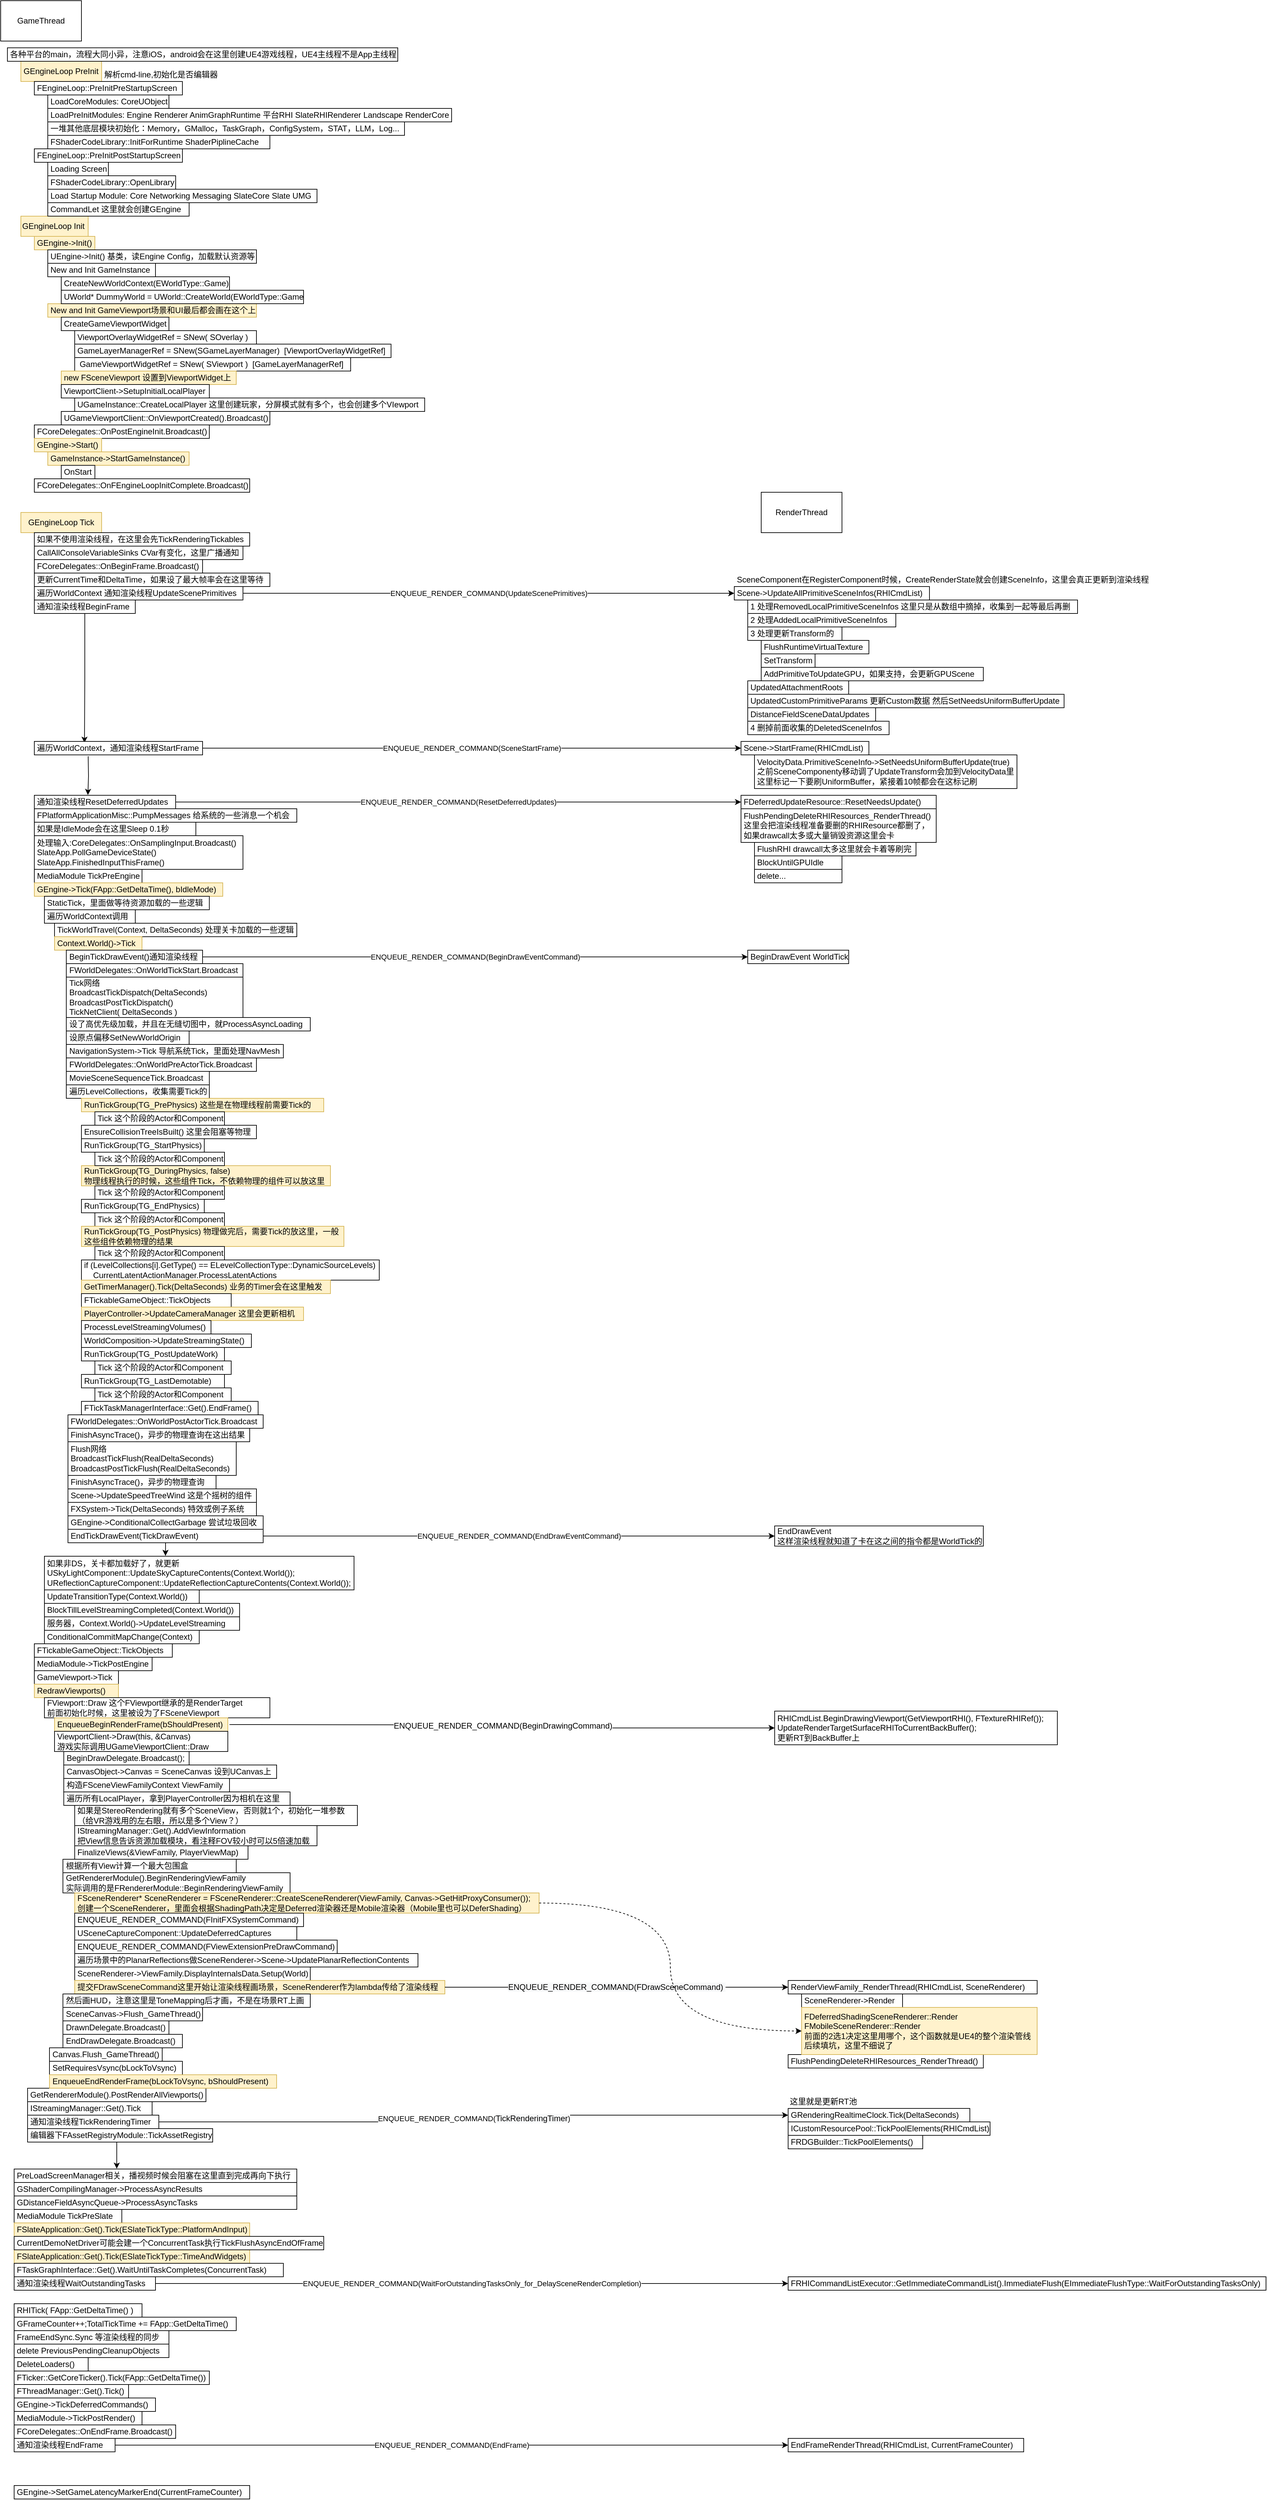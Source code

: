 <mxfile version="16.6.6" type="github" pages="2"><diagram id="1HriWVg3M0J6ULlhvcAZ" name="第 1 页"><mxGraphModel dx="2585" dy="3305" grid="1" gridSize="10" guides="1" tooltips="1" connect="1" arrows="1" fold="1" page="1" pageScale="1" pageWidth="1200" pageHeight="1920" math="0" shadow="0"><root><mxCell id="0"/><mxCell id="1" parent="0"/><mxCell id="rtM54AS0CJ6R0BHbxtaH-43" value="GameThread" style="rounded=0;whiteSpace=wrap;html=1;verticalAlign=middle;align=center;" parent="1" vertex="1"><mxGeometry x="20" y="-440" width="120" height="60" as="geometry"/></mxCell><mxCell id="rtM54AS0CJ6R0BHbxtaH-44" value="GEngineLoop PreInit" style="rounded=0;whiteSpace=wrap;html=1;align=left;spacingLeft=2;verticalAlign=middle;fillColor=#fff2cc;strokeColor=#d6b656;" parent="1" vertex="1"><mxGeometry x="50" y="-350" width="120" height="30" as="geometry"/></mxCell><mxCell id="rtM54AS0CJ6R0BHbxtaH-46" value="GEngineLoop Tick" style="rounded=0;whiteSpace=wrap;html=1;verticalAlign=middle;align=center;fillColor=#fff2cc;strokeColor=#d6b656;" parent="1" vertex="1"><mxGeometry x="50" y="320" width="120" height="30" as="geometry"/></mxCell><mxCell id="rtM54AS0CJ6R0BHbxtaH-47" value="GEngineLoop Init" style="rounded=0;whiteSpace=wrap;html=1;align=left;verticalAlign=middle;fillColor=#fff2cc;strokeColor=#d6b656;" parent="1" vertex="1"><mxGeometry x="50" y="-120" width="100" height="30" as="geometry"/></mxCell><mxCell id="rtM54AS0CJ6R0BHbxtaH-48" value="解析cmd-line,初始化是否编辑器&amp;nbsp;" style="text;html=1;align=left;verticalAlign=middle;whiteSpace=wrap;rounded=0;spacingLeft=2;" parent="1" vertex="1"><mxGeometry x="170" y="-340" width="180" height="20" as="geometry"/></mxCell><mxCell id="rtM54AS0CJ6R0BHbxtaH-49" value="LoadPreInitModules: Engine Renderer AnimGraphRuntime 平台RHI SlateRHIRenderer Landscape RenderCore" style="rounded=0;whiteSpace=wrap;html=1;align=left;spacingLeft=2;verticalAlign=middle;" parent="1" vertex="1"><mxGeometry x="90" y="-280" width="600" height="20" as="geometry"/></mxCell><mxCell id="rtM54AS0CJ6R0BHbxtaH-50" value="一堆其他底层模块初始化：Memory，GMalloc，TaskGraph，ConfigSystem，STAT，LLM，Log..." style="rounded=0;whiteSpace=wrap;html=1;align=left;spacingLeft=2;verticalAlign=middle;" parent="1" vertex="1"><mxGeometry x="90" y="-260" width="530" height="20" as="geometry"/></mxCell><mxCell id="rtM54AS0CJ6R0BHbxtaH-51" value="FEngineLoop::PreInitPreStartupScreen" style="rounded=0;whiteSpace=wrap;html=1;align=left;spacingLeft=2;verticalAlign=middle;" parent="1" vertex="1"><mxGeometry x="70" y="-320" width="220" height="20" as="geometry"/></mxCell><mxCell id="rtM54AS0CJ6R0BHbxtaH-52" value="FEngineLoop::PreInitPostStartupScreen" style="rounded=0;whiteSpace=wrap;html=1;align=left;spacingLeft=2;verticalAlign=middle;" parent="1" vertex="1"><mxGeometry x="70" y="-220" width="220" height="20" as="geometry"/></mxCell><mxCell id="rtM54AS0CJ6R0BHbxtaH-53" value="LoadCoreModules: CoreUObject" style="rounded=0;whiteSpace=wrap;html=1;align=left;spacingLeft=2;verticalAlign=middle;" parent="1" vertex="1"><mxGeometry x="90" y="-300" width="180" height="20" as="geometry"/></mxCell><mxCell id="rtM54AS0CJ6R0BHbxtaH-54" value="Loading Screen" style="rounded=0;whiteSpace=wrap;html=1;align=left;spacingLeft=2;verticalAlign=middle;" parent="1" vertex="1"><mxGeometry x="90" y="-200" width="90" height="20" as="geometry"/></mxCell><mxCell id="rtM54AS0CJ6R0BHbxtaH-55" value="FShaderCodeLibrary::InitForRuntime ShaderPiplineCache" style="rounded=0;whiteSpace=wrap;html=1;align=left;spacingLeft=2;verticalAlign=middle;" parent="1" vertex="1"><mxGeometry x="90" y="-240" width="330" height="20" as="geometry"/></mxCell><mxCell id="rtM54AS0CJ6R0BHbxtaH-56" value="FShaderCodeLibrary::OpenLibrary" style="rounded=0;whiteSpace=wrap;html=1;align=left;spacingLeft=2;verticalAlign=middle;" parent="1" vertex="1"><mxGeometry x="90" y="-180" width="190" height="20" as="geometry"/></mxCell><mxCell id="rtM54AS0CJ6R0BHbxtaH-57" value="Load Startup Module: Core Networking Messaging SlateCore Slate UMG" style="rounded=0;whiteSpace=wrap;html=1;align=left;spacingLeft=2;verticalAlign=middle;" parent="1" vertex="1"><mxGeometry x="90" y="-160" width="400" height="20" as="geometry"/></mxCell><mxCell id="rtM54AS0CJ6R0BHbxtaH-58" value="FCoreDelegates::OnPostEngineInit.Broadcast()" style="rounded=0;whiteSpace=wrap;html=1;align=left;spacingLeft=2;verticalAlign=middle;" parent="1" vertex="1"><mxGeometry x="70" y="190" width="260" height="20" as="geometry"/></mxCell><mxCell id="rtM54AS0CJ6R0BHbxtaH-59" value="GEngine-&amp;gt;Start()" style="rounded=0;whiteSpace=wrap;html=1;align=left;spacingLeft=2;verticalAlign=middle;fillColor=#fff2cc;strokeColor=#d6b656;" parent="1" vertex="1"><mxGeometry x="70" y="210" width="100" height="20" as="geometry"/></mxCell><mxCell id="rtM54AS0CJ6R0BHbxtaH-60" value="FCoreDelegates::OnFEngineLoopInitComplete.Broadcast()" style="rounded=0;whiteSpace=wrap;html=1;align=left;spacingLeft=2;verticalAlign=middle;" parent="1" vertex="1"><mxGeometry x="70" y="270" width="320" height="20" as="geometry"/></mxCell><mxCell id="rtM54AS0CJ6R0BHbxtaH-61" value="GEngine-&amp;gt;Init()" style="rounded=0;whiteSpace=wrap;html=1;align=left;spacingLeft=2;verticalAlign=middle;fillColor=#fff2cc;strokeColor=#d6b656;" parent="1" vertex="1"><mxGeometry x="70" y="-90" width="90" height="20" as="geometry"/></mxCell><mxCell id="rtM54AS0CJ6R0BHbxtaH-62" value="New and Init GameInstance" style="rounded=0;whiteSpace=wrap;html=1;align=left;spacingLeft=2;verticalAlign=middle;" parent="1" vertex="1"><mxGeometry x="90" y="-50" width="160" height="20" as="geometry"/></mxCell><mxCell id="rtM54AS0CJ6R0BHbxtaH-63" value="New and Init GameViewport场景和UI最后都会画在这个上" style="rounded=0;whiteSpace=wrap;html=1;align=left;spacingLeft=2;verticalAlign=middle;fillColor=#fff2cc;strokeColor=#d6b656;" parent="1" vertex="1"><mxGeometry x="90" y="10" width="310" height="20" as="geometry"/></mxCell><mxCell id="rtM54AS0CJ6R0BHbxtaH-64" value="UEngine-&amp;gt;Init() 基类，读Engine Config，加载默认资源等" style="rounded=0;whiteSpace=wrap;html=1;align=left;spacingLeft=2;verticalAlign=middle;" parent="1" vertex="1"><mxGeometry x="90" y="-70" width="310" height="20" as="geometry"/></mxCell><mxCell id="rtM54AS0CJ6R0BHbxtaH-65" value="CommandLet 这里就会创建GEngine&amp;nbsp;" style="rounded=0;whiteSpace=wrap;html=1;align=left;spacingLeft=2;verticalAlign=middle;" parent="1" vertex="1"><mxGeometry x="90" y="-140" width="210" height="20" as="geometry"/></mxCell><mxCell id="rtM54AS0CJ6R0BHbxtaH-66" value="GameInstance-&amp;gt;StartGameInstance()" style="rounded=0;whiteSpace=wrap;html=1;align=left;spacingLeft=2;verticalAlign=middle;fillColor=#fff2cc;strokeColor=#d6b656;" parent="1" vertex="1"><mxGeometry x="90" y="230" width="210" height="20" as="geometry"/></mxCell><mxCell id="rtM54AS0CJ6R0BHbxtaH-67" value="OnStart" style="rounded=0;whiteSpace=wrap;html=1;align=left;spacingLeft=2;verticalAlign=middle;" parent="1" vertex="1"><mxGeometry x="110" y="250" width="50" height="20" as="geometry"/></mxCell><mxCell id="rtM54AS0CJ6R0BHbxtaH-70" value="各种平台的main，流程大同小异，注意iOS，android会在这里创建UE4游戏线程，UE4主线程不是App主线程" style="rounded=0;whiteSpace=wrap;html=1;align=left;spacingLeft=2;verticalAlign=middle;" parent="1" vertex="1"><mxGeometry x="30" y="-370" width="580" height="20" as="geometry"/></mxCell><mxCell id="rtM54AS0CJ6R0BHbxtaH-71" value="CreateGameViewportWidget" style="rounded=0;whiteSpace=wrap;html=1;align=left;spacingLeft=2;verticalAlign=middle;" parent="1" vertex="1"><mxGeometry x="110" y="30" width="160" height="20" as="geometry"/></mxCell><mxCell id="rtM54AS0CJ6R0BHbxtaH-72" value="ViewportOverlayWidgetRef = SNew( SOverlay )&amp;nbsp;" style="rounded=0;whiteSpace=wrap;html=1;align=left;spacingLeft=2;verticalAlign=middle;" parent="1" vertex="1"><mxGeometry x="130" y="50" width="270" height="20" as="geometry"/></mxCell><mxCell id="rtM54AS0CJ6R0BHbxtaH-73" value="GameLayerManagerRef = SNew(SGameLayerManager)&amp;nbsp; [ViewportOverlayWidgetRef]" style="rounded=0;whiteSpace=wrap;html=1;align=left;spacingLeft=2;verticalAlign=middle;" parent="1" vertex="1"><mxGeometry x="130" y="70" width="470" height="20" as="geometry"/></mxCell><mxCell id="rtM54AS0CJ6R0BHbxtaH-74" value="&amp;nbsp;GameViewportWidgetRef = SNew( SViewport )&amp;nbsp; [GameLayerManagerRef]" style="rounded=0;whiteSpace=wrap;html=1;align=left;spacingLeft=2;verticalAlign=middle;" parent="1" vertex="1"><mxGeometry x="130" y="90" width="410" height="20" as="geometry"/></mxCell><mxCell id="rtM54AS0CJ6R0BHbxtaH-75" value="new FSceneViewport 设置到ViewportWidget上" style="rounded=0;whiteSpace=wrap;html=1;align=left;spacingLeft=2;verticalAlign=middle;fillColor=#fff2cc;strokeColor=#d6b656;" parent="1" vertex="1"><mxGeometry x="110" y="110" width="260" height="20" as="geometry"/></mxCell><mxCell id="rtM54AS0CJ6R0BHbxtaH-76" value="ViewportClient-&amp;gt;SetupInitialLocalPlayer" style="rounded=0;whiteSpace=wrap;html=1;align=left;spacingLeft=2;verticalAlign=middle;" parent="1" vertex="1"><mxGeometry x="110" y="130" width="220" height="20" as="geometry"/></mxCell><mxCell id="rtM54AS0CJ6R0BHbxtaH-77" value="UGameInstance::CreateLocalPlayer 这里创建玩家，分屏模式就有多个，也会创建多个VIewport" style="rounded=0;whiteSpace=wrap;html=1;align=left;spacingLeft=2;verticalAlign=middle;" parent="1" vertex="1"><mxGeometry x="130" y="150" width="520" height="20" as="geometry"/></mxCell><mxCell id="rtM54AS0CJ6R0BHbxtaH-78" value="UGameViewportClient::OnViewportCreated().Broadcast()" style="rounded=0;whiteSpace=wrap;html=1;align=left;spacingLeft=2;verticalAlign=middle;" parent="1" vertex="1"><mxGeometry x="110" y="170" width="310" height="20" as="geometry"/></mxCell><mxCell id="L25aHcZ0NLp2lt8zy7L3-1" value="CreateNewWorldContext(EWorldType::Game)" style="rounded=0;whiteSpace=wrap;html=1;align=left;spacingLeft=2;verticalAlign=middle;" parent="1" vertex="1"><mxGeometry x="110" y="-30" width="250" height="20" as="geometry"/></mxCell><mxCell id="L25aHcZ0NLp2lt8zy7L3-2" value="UWorld* DummyWorld = UWorld::CreateWorld(EWorldType::Game" style="rounded=0;whiteSpace=wrap;html=1;align=left;spacingLeft=2;verticalAlign=middle;" parent="1" vertex="1"><mxGeometry x="110" y="-10" width="360" height="20" as="geometry"/></mxCell><mxCell id="L25aHcZ0NLp2lt8zy7L3-3" value="如果不使用渲染线程，在这里会先TickRenderingTickables" style="rounded=0;whiteSpace=wrap;html=1;align=left;spacingLeft=2;verticalAlign=middle;" parent="1" vertex="1"><mxGeometry x="70" y="350" width="320" height="20" as="geometry"/></mxCell><mxCell id="L25aHcZ0NLp2lt8zy7L3-4" value="CallAllConsoleVariableSinks CVar有变化，这里广播通知" style="rounded=0;whiteSpace=wrap;html=1;align=left;spacingLeft=2;verticalAlign=middle;" parent="1" vertex="1"><mxGeometry x="70" y="370" width="310" height="20" as="geometry"/></mxCell><mxCell id="L25aHcZ0NLp2lt8zy7L3-5" value="FCoreDelegates::OnBeginFrame.Broadcast()" style="rounded=0;whiteSpace=wrap;html=1;align=left;spacingLeft=2;verticalAlign=middle;" parent="1" vertex="1"><mxGeometry x="70" y="390" width="250" height="20" as="geometry"/></mxCell><mxCell id="L25aHcZ0NLp2lt8zy7L3-6" value="更新CurrentTime和DeltaTime，如果设了最大帧率会在这里等待" style="rounded=0;whiteSpace=wrap;html=1;align=left;spacingLeft=2;verticalAlign=middle;" parent="1" vertex="1"><mxGeometry x="70" y="410" width="350" height="20" as="geometry"/></mxCell><mxCell id="L25aHcZ0NLp2lt8zy7L3-10" value="ENQUEUE_RENDER_COMMAND(UpdateScenePrimitives)" style="edgeStyle=orthogonalEdgeStyle;rounded=0;orthogonalLoop=1;jettySize=auto;html=1;exitX=1;exitY=0.5;exitDx=0;exitDy=0;entryX=0;entryY=0.5;entryDx=0;entryDy=0;" parent="1" source="L25aHcZ0NLp2lt8zy7L3-7" target="L25aHcZ0NLp2lt8zy7L3-9" edge="1"><mxGeometry relative="1" as="geometry"/></mxCell><mxCell id="L25aHcZ0NLp2lt8zy7L3-7" value="遍历WorldContext 通知渲染线程UpdateScenePrimitives" style="rounded=0;whiteSpace=wrap;html=1;align=left;spacingLeft=2;verticalAlign=middle;" parent="1" vertex="1"><mxGeometry x="70" y="430" width="310" height="20" as="geometry"/></mxCell><mxCell id="L25aHcZ0NLp2lt8zy7L3-8" value="RenderThread" style="rounded=0;whiteSpace=wrap;html=1;verticalAlign=middle;align=center;" parent="1" vertex="1"><mxGeometry x="1150" y="290" width="120" height="60" as="geometry"/></mxCell><mxCell id="L25aHcZ0NLp2lt8zy7L3-9" value="Scene-&amp;gt;UpdateAllPrimitiveSceneInfos(RHICmdList)" style="rounded=0;whiteSpace=wrap;html=1;align=left;spacingLeft=2;verticalAlign=middle;" parent="1" vertex="1"><mxGeometry x="1110" y="430" width="290" height="20" as="geometry"/></mxCell><mxCell id="vLxEwn2SE2hFFG6DQAJz-120" style="edgeStyle=orthogonalEdgeStyle;rounded=0;orthogonalLoop=1;jettySize=auto;html=1;exitX=0.5;exitY=1;exitDx=0;exitDy=0;entryX=0.298;entryY=0.1;entryDx=0;entryDy=0;entryPerimeter=0;" parent="1" source="L25aHcZ0NLp2lt8zy7L3-11" target="vLxEwn2SE2hFFG6DQAJz-1" edge="1"><mxGeometry relative="1" as="geometry"><Array as="points"/></mxGeometry></mxCell><mxCell id="L25aHcZ0NLp2lt8zy7L3-11" value="通知渲染线程BeginFrame" style="rounded=0;whiteSpace=wrap;html=1;align=left;spacingLeft=2;verticalAlign=middle;" parent="1" vertex="1"><mxGeometry x="70" y="450" width="150" height="20" as="geometry"/></mxCell><mxCell id="L25aHcZ0NLp2lt8zy7L3-12" value="1 处理RemovedLocalPrimitiveSceneInfos 这里只是从数组中摘掉，收集到一起等最后再删" style="rounded=0;whiteSpace=wrap;html=1;align=left;spacingLeft=2;verticalAlign=middle;" parent="1" vertex="1"><mxGeometry x="1130" y="450" width="490" height="20" as="geometry"/></mxCell><mxCell id="L25aHcZ0NLp2lt8zy7L3-13" value="2 处理AddedLocalPrimitiveSceneInfos" style="rounded=0;whiteSpace=wrap;html=1;align=left;spacingLeft=2;verticalAlign=middle;" parent="1" vertex="1"><mxGeometry x="1130" y="470" width="220" height="20" as="geometry"/></mxCell><mxCell id="L25aHcZ0NLp2lt8zy7L3-14" value="3 处理更新Transform的" style="rounded=0;whiteSpace=wrap;html=1;align=left;spacingLeft=2;verticalAlign=middle;" parent="1" vertex="1"><mxGeometry x="1130" y="490" width="140" height="20" as="geometry"/></mxCell><mxCell id="L25aHcZ0NLp2lt8zy7L3-15" value="FlushRuntimeVirtualTexture" style="rounded=0;whiteSpace=wrap;html=1;align=left;spacingLeft=2;verticalAlign=middle;" parent="1" vertex="1"><mxGeometry x="1150" y="510" width="160" height="20" as="geometry"/></mxCell><mxCell id="L25aHcZ0NLp2lt8zy7L3-16" value="SetTransform" style="rounded=0;whiteSpace=wrap;html=1;align=left;spacingLeft=2;verticalAlign=middle;" parent="1" vertex="1"><mxGeometry x="1150" y="530" width="80" height="20" as="geometry"/></mxCell><mxCell id="L25aHcZ0NLp2lt8zy7L3-17" value="AddPrimitiveToUpdateGPU，如果支持，会更新GPUScene&amp;nbsp;" style="rounded=0;whiteSpace=wrap;html=1;align=left;spacingLeft=2;verticalAlign=middle;" parent="1" vertex="1"><mxGeometry x="1150" y="550" width="330" height="20" as="geometry"/></mxCell><mxCell id="L25aHcZ0NLp2lt8zy7L3-18" value="UpdatedAttachmentRoots" style="rounded=0;whiteSpace=wrap;html=1;align=left;spacingLeft=2;verticalAlign=middle;" parent="1" vertex="1"><mxGeometry x="1130" y="570" width="150" height="20" as="geometry"/></mxCell><mxCell id="L25aHcZ0NLp2lt8zy7L3-19" value="UpdatedCustomPrimitiveParams 更新Custom数据 然后SetNeedsUniformBufferUpdate" style="rounded=0;whiteSpace=wrap;html=1;align=left;spacingLeft=2;verticalAlign=middle;" parent="1" vertex="1"><mxGeometry x="1130" y="590" width="470" height="20" as="geometry"/></mxCell><mxCell id="L25aHcZ0NLp2lt8zy7L3-20" value="DistanceFieldSceneDataUpdates" style="rounded=0;whiteSpace=wrap;html=1;align=left;spacingLeft=2;verticalAlign=middle;" parent="1" vertex="1"><mxGeometry x="1130" y="610" width="190" height="20" as="geometry"/></mxCell><mxCell id="L25aHcZ0NLp2lt8zy7L3-21" value="4 删掉前面收集的DeletedSceneInfos" style="rounded=0;whiteSpace=wrap;html=1;align=left;spacingLeft=2;verticalAlign=middle;" parent="1" vertex="1"><mxGeometry x="1130" y="630" width="210" height="20" as="geometry"/></mxCell><mxCell id="vLxEwn2SE2hFFG6DQAJz-121" style="edgeStyle=orthogonalEdgeStyle;rounded=0;orthogonalLoop=1;jettySize=auto;html=1;entryX=0.379;entryY=-0.025;entryDx=0;entryDy=0;entryPerimeter=0;" parent="1" target="vLxEwn2SE2hFFG6DQAJz-6" edge="1"><mxGeometry relative="1" as="geometry"><mxPoint x="150" y="682" as="sourcePoint"/></mxGeometry></mxCell><mxCell id="vLxEwn2SE2hFFG6DQAJz-1" value="遍历WorldContext，通知渲染线程StartFrame" style="rounded=0;whiteSpace=wrap;html=1;align=left;spacingLeft=2;verticalAlign=middle;" parent="1" vertex="1"><mxGeometry x="70" y="660" width="250" height="20" as="geometry"/></mxCell><mxCell id="vLxEwn2SE2hFFG6DQAJz-2" value="Scene-&amp;gt;StartFrame(RHICmdList)" style="rounded=0;whiteSpace=wrap;html=1;align=left;spacingLeft=2;verticalAlign=middle;" parent="1" vertex="1"><mxGeometry x="1120" y="660" width="190" height="20" as="geometry"/></mxCell><mxCell id="vLxEwn2SE2hFFG6DQAJz-3" value="ENQUEUE_RENDER_COMMAND(SceneStartFrame)" style="edgeStyle=orthogonalEdgeStyle;rounded=0;orthogonalLoop=1;jettySize=auto;html=1;exitX=1;exitY=0.5;exitDx=0;exitDy=0;entryX=0;entryY=0.5;entryDx=0;entryDy=0;" parent="1" source="vLxEwn2SE2hFFG6DQAJz-1" target="vLxEwn2SE2hFFG6DQAJz-2" edge="1"><mxGeometry relative="1" as="geometry"><mxPoint x="400" y="300" as="sourcePoint"/><mxPoint x="830" y="300" as="targetPoint"/></mxGeometry></mxCell><mxCell id="vLxEwn2SE2hFFG6DQAJz-6" value="通知渲染线程ResetDeferredUpdates" style="rounded=0;whiteSpace=wrap;html=1;align=left;spacingLeft=2;verticalAlign=middle;" parent="1" vertex="1"><mxGeometry x="70" y="740" width="210" height="20" as="geometry"/></mxCell><mxCell id="vLxEwn2SE2hFFG6DQAJz-7" value="FDeferredUpdateResource::ResetNeedsUpdate()" style="rounded=0;whiteSpace=wrap;html=1;align=left;spacingLeft=2;verticalAlign=middle;" parent="1" vertex="1"><mxGeometry x="1120" y="740" width="290" height="20" as="geometry"/></mxCell><mxCell id="vLxEwn2SE2hFFG6DQAJz-8" value="ENQUEUE_RENDER_COMMAND(ResetDeferredUpdates)" style="edgeStyle=orthogonalEdgeStyle;rounded=0;orthogonalLoop=1;jettySize=auto;html=1;exitX=1;exitY=0.5;exitDx=0;exitDy=0;entryX=0;entryY=0.5;entryDx=0;entryDy=0;" parent="1" source="vLxEwn2SE2hFFG6DQAJz-6" target="vLxEwn2SE2hFFG6DQAJz-7" edge="1"><mxGeometry relative="1" as="geometry"><mxPoint x="400" y="380" as="sourcePoint"/><mxPoint x="830" y="380" as="targetPoint"/></mxGeometry></mxCell><mxCell id="vLxEwn2SE2hFFG6DQAJz-10" value="FPlatformApplicationMisc::PumpMessages 给系统的一些消息一个机会" style="rounded=0;whiteSpace=wrap;html=1;align=left;spacingLeft=2;verticalAlign=middle;" parent="1" vertex="1"><mxGeometry x="70" y="760" width="390" height="20" as="geometry"/></mxCell><mxCell id="vLxEwn2SE2hFFG6DQAJz-11" value="如果是IdleMode会在这里Sleep 0.1秒" style="rounded=0;whiteSpace=wrap;html=1;align=left;spacingLeft=2;verticalAlign=middle;" parent="1" vertex="1"><mxGeometry x="70" y="780" width="240" height="20" as="geometry"/></mxCell><mxCell id="vLxEwn2SE2hFFG6DQAJz-12" value="处理输入:CoreDelegates::OnSamplingInput.Broadcast()&lt;br&gt;SlateApp.PollGameDeviceState()&lt;br&gt;SlateApp.FinishedInputThisFrame()" style="rounded=0;whiteSpace=wrap;html=1;align=left;spacingLeft=2;verticalAlign=middle;" parent="1" vertex="1"><mxGeometry x="70" y="800" width="310" height="50" as="geometry"/></mxCell><mxCell id="vLxEwn2SE2hFFG6DQAJz-13" value="MediaModule TickPreEngine" style="rounded=0;whiteSpace=wrap;html=1;align=left;spacingLeft=2;verticalAlign=middle;" parent="1" vertex="1"><mxGeometry x="70" y="850" width="160" height="20" as="geometry"/></mxCell><mxCell id="vLxEwn2SE2hFFG6DQAJz-14" value="GEngine-&amp;gt;Tick(FApp::GetDeltaTime(), bIdleMode)" style="rounded=0;whiteSpace=wrap;html=1;align=left;spacingLeft=2;verticalAlign=middle;fillColor=#fff2cc;strokeColor=#d6b656;" parent="1" vertex="1"><mxGeometry x="70" y="870" width="280" height="20" as="geometry"/></mxCell><mxCell id="vLxEwn2SE2hFFG6DQAJz-15" value="PreLoadScreenManager相关，播视频时候会阻塞在这里直到完成再向下执行" style="rounded=0;whiteSpace=wrap;html=1;align=left;spacingLeft=2;verticalAlign=middle;" parent="1" vertex="1"><mxGeometry x="40" y="2780" width="420" height="20" as="geometry"/></mxCell><mxCell id="vLxEwn2SE2hFFG6DQAJz-16" value="GShaderCompilingManager-&amp;gt;ProcessAsyncResults" style="rounded=0;whiteSpace=wrap;html=1;align=left;spacingLeft=2;verticalAlign=middle;" parent="1" vertex="1"><mxGeometry x="40" y="2800" width="420" height="20" as="geometry"/></mxCell><mxCell id="vLxEwn2SE2hFFG6DQAJz-17" value="GDistanceFieldAsyncQueue-&amp;gt;ProcessAsyncTasks" style="rounded=0;whiteSpace=wrap;html=1;align=left;spacingLeft=2;verticalAlign=middle;" parent="1" vertex="1"><mxGeometry x="40" y="2820" width="420" height="20" as="geometry"/></mxCell><mxCell id="vLxEwn2SE2hFFG6DQAJz-18" value="MediaModule TickPreSlate" style="rounded=0;whiteSpace=wrap;html=1;align=left;spacingLeft=2;verticalAlign=middle;" parent="1" vertex="1"><mxGeometry x="40" y="2840" width="160" height="20" as="geometry"/></mxCell><mxCell id="vLxEwn2SE2hFFG6DQAJz-19" value="FSlateApplication::Get().Tick(ESlateTickType::PlatformAndInput)" style="rounded=0;whiteSpace=wrap;html=1;align=left;spacingLeft=2;verticalAlign=middle;fillColor=#fff2cc;strokeColor=#d6b656;" parent="1" vertex="1"><mxGeometry x="40" y="2860" width="350" height="20" as="geometry"/></mxCell><mxCell id="vLxEwn2SE2hFFG6DQAJz-20" value="FSlateApplication::Get().Tick(ESlateTickType::TimeAndWidgets)" style="rounded=0;whiteSpace=wrap;html=1;align=left;spacingLeft=2;verticalAlign=middle;fillColor=#fff2cc;strokeColor=#d6b656;" parent="1" vertex="1"><mxGeometry x="40" y="2900" width="350" height="20" as="geometry"/></mxCell><mxCell id="vLxEwn2SE2hFFG6DQAJz-21" value="CurrentDemoNetDriver可能会建一个ConcurrentTask执行TickFlushAsyncEndOfFrame" style="rounded=0;whiteSpace=wrap;html=1;align=left;spacingLeft=2;verticalAlign=middle;" parent="1" vertex="1"><mxGeometry x="40" y="2880" width="460" height="20" as="geometry"/></mxCell><mxCell id="vLxEwn2SE2hFFG6DQAJz-22" value="FTaskGraphInterface::Get().WaitUntilTaskCompletes(ConcurrentTask)" style="rounded=0;whiteSpace=wrap;html=1;align=left;spacingLeft=2;verticalAlign=middle;" parent="1" vertex="1"><mxGeometry x="40" y="2920" width="400" height="20" as="geometry"/></mxCell><mxCell id="vLxEwn2SE2hFFG6DQAJz-23" value="通知渲染线程WaitOutstandingTasks" style="rounded=0;whiteSpace=wrap;html=1;align=left;spacingLeft=2;verticalAlign=middle;" parent="1" vertex="1"><mxGeometry x="40" y="2940" width="210" height="20" as="geometry"/></mxCell><mxCell id="vLxEwn2SE2hFFG6DQAJz-24" value="FRHICommandListExecutor::GetImmediateCommandList().ImmediateFlush(EImmediateFlushType::WaitForOutstandingTasksOnly)" style="rounded=0;whiteSpace=wrap;html=1;align=left;spacingLeft=2;verticalAlign=middle;" parent="1" vertex="1"><mxGeometry x="1190" y="2940" width="710" height="20" as="geometry"/></mxCell><mxCell id="vLxEwn2SE2hFFG6DQAJz-25" value="ENQUEUE_RENDER_COMMAND(WaitForOutstandingTasksOnly_for_DelaySceneRenderCompletion)" style="edgeStyle=orthogonalEdgeStyle;rounded=0;orthogonalLoop=1;jettySize=auto;html=1;exitX=1;exitY=0.5;exitDx=0;exitDy=0;entryX=0;entryY=0.5;entryDx=0;entryDy=0;" parent="1" source="vLxEwn2SE2hFFG6DQAJz-23" target="vLxEwn2SE2hFFG6DQAJz-24" edge="1"><mxGeometry relative="1" as="geometry"><mxPoint x="370" y="2580" as="sourcePoint"/><mxPoint x="800" y="2580" as="targetPoint"/></mxGeometry></mxCell><mxCell id="vLxEwn2SE2hFFG6DQAJz-27" value="RHITick( FApp::GetDeltaTime() )" style="rounded=0;whiteSpace=wrap;html=1;align=left;spacingLeft=2;verticalAlign=middle;" parent="1" vertex="1"><mxGeometry x="40" y="2980" width="190" height="20" as="geometry"/></mxCell><mxCell id="vLxEwn2SE2hFFG6DQAJz-28" value="GFrameCounter++;TotalTickTime += FApp::GetDeltaTime()" style="rounded=0;whiteSpace=wrap;html=1;align=left;spacingLeft=2;verticalAlign=middle;" parent="1" vertex="1"><mxGeometry x="40" y="3000" width="330" height="20" as="geometry"/></mxCell><mxCell id="vLxEwn2SE2hFFG6DQAJz-29" value="FrameEndSync.Sync 等渲染线程的同步" style="rounded=0;whiteSpace=wrap;html=1;align=left;spacingLeft=2;verticalAlign=middle;" parent="1" vertex="1"><mxGeometry x="40" y="3020" width="230" height="20" as="geometry"/></mxCell><mxCell id="vLxEwn2SE2hFFG6DQAJz-30" value="delete PreviousPendingCleanupObjects" style="rounded=0;whiteSpace=wrap;html=1;align=left;spacingLeft=2;verticalAlign=middle;" parent="1" vertex="1"><mxGeometry x="40" y="3040" width="230" height="20" as="geometry"/></mxCell><mxCell id="vLxEwn2SE2hFFG6DQAJz-31" value="DeleteLoaders()" style="rounded=0;whiteSpace=wrap;html=1;align=left;spacingLeft=2;verticalAlign=middle;" parent="1" vertex="1"><mxGeometry x="40" y="3060" width="110" height="20" as="geometry"/></mxCell><mxCell id="vLxEwn2SE2hFFG6DQAJz-32" value="FTicker::GetCoreTicker().Tick(FApp::GetDeltaTime())" style="rounded=0;whiteSpace=wrap;html=1;align=left;spacingLeft=2;verticalAlign=middle;" parent="1" vertex="1"><mxGeometry x="40" y="3080" width="290" height="20" as="geometry"/></mxCell><mxCell id="vLxEwn2SE2hFFG6DQAJz-33" value="FThreadManager::Get().Tick()" style="rounded=0;whiteSpace=wrap;html=1;align=left;spacingLeft=2;verticalAlign=middle;" parent="1" vertex="1"><mxGeometry x="40" y="3100" width="170" height="20" as="geometry"/></mxCell><mxCell id="vLxEwn2SE2hFFG6DQAJz-34" value="GEngine-&amp;gt;TickDeferredCommands()" style="rounded=0;whiteSpace=wrap;html=1;align=left;spacingLeft=2;verticalAlign=middle;" parent="1" vertex="1"><mxGeometry x="40" y="3120" width="210" height="20" as="geometry"/></mxCell><mxCell id="vLxEwn2SE2hFFG6DQAJz-35" value="MediaModule-&amp;gt;TickPostRender()" style="rounded=0;whiteSpace=wrap;html=1;align=left;spacingLeft=2;verticalAlign=middle;" parent="1" vertex="1"><mxGeometry x="40" y="3140" width="190" height="20" as="geometry"/></mxCell><mxCell id="vLxEwn2SE2hFFG6DQAJz-36" value="FCoreDelegates::OnEndFrame.Broadcast()" style="rounded=0;whiteSpace=wrap;html=1;align=left;spacingLeft=2;verticalAlign=middle;" parent="1" vertex="1"><mxGeometry x="40" y="3160" width="240" height="20" as="geometry"/></mxCell><mxCell id="vLxEwn2SE2hFFG6DQAJz-37" value="通知渲染线程EndFrame" style="rounded=0;whiteSpace=wrap;html=1;align=left;spacingLeft=2;verticalAlign=middle;" parent="1" vertex="1"><mxGeometry x="40" y="3180" width="150" height="20" as="geometry"/></mxCell><mxCell id="vLxEwn2SE2hFFG6DQAJz-38" value="EndFrameRenderThread(RHICmdList, CurrentFrameCounter)" style="rounded=0;whiteSpace=wrap;html=1;align=left;spacingLeft=2;verticalAlign=middle;" parent="1" vertex="1"><mxGeometry x="1190" y="3180" width="350" height="20" as="geometry"/></mxCell><mxCell id="vLxEwn2SE2hFFG6DQAJz-39" value="ENQUEUE_RENDER_COMMAND(EndFrame)" style="edgeStyle=orthogonalEdgeStyle;rounded=0;orthogonalLoop=1;jettySize=auto;html=1;exitX=1;exitY=0.5;exitDx=0;exitDy=0;entryX=0;entryY=0.5;entryDx=0;entryDy=0;" parent="1" source="vLxEwn2SE2hFFG6DQAJz-37" target="vLxEwn2SE2hFFG6DQAJz-38" edge="1"><mxGeometry relative="1" as="geometry"><mxPoint x="350" y="3180" as="sourcePoint"/><mxPoint x="900" y="2810" as="targetPoint"/></mxGeometry></mxCell><mxCell id="vLxEwn2SE2hFFG6DQAJz-40" value="GEngine-&amp;gt;SetGameLatencyMarkerEnd(CurrentFrameCounter)" style="rounded=0;whiteSpace=wrap;html=1;align=left;spacingLeft=2;verticalAlign=middle;" parent="1" vertex="1"><mxGeometry x="40" y="3250" width="350" height="20" as="geometry"/></mxCell><mxCell id="vLxEwn2SE2hFFG6DQAJz-41" value="StaticTick，里面做等待资源加载的一些逻辑" style="rounded=0;whiteSpace=wrap;html=1;align=left;spacingLeft=2;verticalAlign=middle;" parent="1" vertex="1"><mxGeometry x="85" y="890" width="245" height="20" as="geometry"/></mxCell><mxCell id="vLxEwn2SE2hFFG6DQAJz-42" value="遍历WorldContext调用" style="rounded=0;whiteSpace=wrap;html=1;align=left;spacingLeft=2;verticalAlign=middle;" parent="1" vertex="1"><mxGeometry x="85" y="910" width="135" height="20" as="geometry"/></mxCell><mxCell id="vLxEwn2SE2hFFG6DQAJz-43" value="TickWorldTravel(Context, DeltaSeconds) 处理关卡加载的一些逻辑" style="rounded=0;whiteSpace=wrap;html=1;align=left;spacingLeft=2;verticalAlign=middle;" parent="1" vertex="1"><mxGeometry x="100" y="930" width="360" height="20" as="geometry"/></mxCell><mxCell id="vLxEwn2SE2hFFG6DQAJz-44" value="如果非DS，关卡都加载好了，就更新&lt;br&gt;&lt;div&gt;USkyLightComponent::UpdateSkyCaptureContents(Context.World());&lt;/div&gt;&lt;div&gt;UReflectionCaptureComponent::UpdateReflectionCaptureContents(Context.World());&lt;/div&gt;" style="rounded=0;whiteSpace=wrap;html=1;align=left;spacingLeft=2;verticalAlign=middle;" parent="1" vertex="1"><mxGeometry x="85" y="1870" width="460" height="50" as="geometry"/></mxCell><mxCell id="vLxEwn2SE2hFFG6DQAJz-45" value="UpdateTransitionType(Context.World())" style="rounded=0;whiteSpace=wrap;html=1;align=left;spacingLeft=2;verticalAlign=middle;" parent="1" vertex="1"><mxGeometry x="85" y="1920" width="230" height="20" as="geometry"/></mxCell><mxCell id="vLxEwn2SE2hFFG6DQAJz-46" value="BlockTillLevelStreamingCompleted(Context.World())" style="rounded=0;whiteSpace=wrap;html=1;align=left;spacingLeft=2;verticalAlign=middle;" parent="1" vertex="1"><mxGeometry x="85" y="1940" width="290" height="20" as="geometry"/></mxCell><mxCell id="vLxEwn2SE2hFFG6DQAJz-47" value="服务器，Context.World()-&amp;gt;UpdateLevelStreaming" style="rounded=0;whiteSpace=wrap;html=1;align=left;spacingLeft=2;verticalAlign=middle;" parent="1" vertex="1"><mxGeometry x="85" y="1960" width="290" height="20" as="geometry"/></mxCell><mxCell id="vLxEwn2SE2hFFG6DQAJz-48" value="ConditionalCommitMapChange(Context)" style="rounded=0;whiteSpace=wrap;html=1;align=left;spacingLeft=2;verticalAlign=middle;" parent="1" vertex="1"><mxGeometry x="85" y="1980" width="230" height="20" as="geometry"/></mxCell><mxCell id="vLxEwn2SE2hFFG6DQAJz-49" value="FTickableGameObject::TickObjects" style="rounded=0;whiteSpace=wrap;html=1;align=left;spacingLeft=2;verticalAlign=middle;" parent="1" vertex="1"><mxGeometry x="70" y="2000" width="205" height="20" as="geometry"/></mxCell><mxCell id="vLxEwn2SE2hFFG6DQAJz-50" value="MediaModule-&amp;gt;TickPostEngine" style="rounded=0;whiteSpace=wrap;html=1;align=left;spacingLeft=2;verticalAlign=middle;" parent="1" vertex="1"><mxGeometry x="70" y="2020" width="175" height="20" as="geometry"/></mxCell><mxCell id="vLxEwn2SE2hFFG6DQAJz-51" value="GameViewport-&gt;Tick" style="rounded=0;whiteSpace=wrap;html=1;align=left;spacingLeft=2;verticalAlign=middle;" parent="1" vertex="1"><mxGeometry x="70" y="2040" width="125" height="20" as="geometry"/></mxCell><mxCell id="vLxEwn2SE2hFFG6DQAJz-52" value="RedrawViewports()" style="rounded=0;whiteSpace=wrap;html=1;align=left;spacingLeft=2;verticalAlign=middle;fillColor=#fff2cc;strokeColor=#d6b656;" parent="1" vertex="1"><mxGeometry x="70" y="2060" width="125" height="20" as="geometry"/></mxCell><mxCell id="vLxEwn2SE2hFFG6DQAJz-53" value="GetRendererModule().PostRenderAllViewports()" style="rounded=0;whiteSpace=wrap;html=1;align=left;spacingLeft=2;verticalAlign=middle;" parent="1" vertex="1"><mxGeometry x="60" y="2660" width="265" height="20" as="geometry"/></mxCell><mxCell id="vLxEwn2SE2hFFG6DQAJz-54" value="Context.World()-&amp;gt;Tick" style="rounded=0;whiteSpace=wrap;html=1;align=left;spacingLeft=2;verticalAlign=middle;fillColor=#fff2cc;strokeColor=#d6b656;" parent="1" vertex="1"><mxGeometry x="100" y="950" width="130" height="20" as="geometry"/></mxCell><mxCell id="vLxEwn2SE2hFFG6DQAJz-55" value="IStreamingManager::Get().Tick" style="rounded=0;whiteSpace=wrap;html=1;align=left;spacingLeft=2;verticalAlign=middle;" parent="1" vertex="1"><mxGeometry x="60" y="2680" width="185" height="20" as="geometry"/></mxCell><mxCell id="vLxEwn2SE2hFFG6DQAJz-56" value="通知渲染线程TickRenderingTimer" style="rounded=0;whiteSpace=wrap;html=1;align=left;spacingLeft=2;verticalAlign=middle;" parent="1" vertex="1"><mxGeometry x="60" y="2700" width="195" height="20" as="geometry"/></mxCell><mxCell id="vLxEwn2SE2hFFG6DQAJz-57" value="GRenderingRealtimeClock.Tick(DeltaSeconds)" style="rounded=0;whiteSpace=wrap;html=1;align=left;spacingLeft=2;verticalAlign=middle;" parent="1" vertex="1"><mxGeometry x="1190" y="2690" width="270" height="20" as="geometry"/></mxCell><mxCell id="vLxEwn2SE2hFFG6DQAJz-58" value="ENQUEUE_RENDER_COMMAND(&lt;span style=&quot;font-size: 12px ; text-align: left ; background-color: rgb(248 , 249 , 250)&quot;&gt;TickRenderingTimer&lt;/span&gt;)" style="edgeStyle=orthogonalEdgeStyle;rounded=0;orthogonalLoop=1;jettySize=auto;html=1;exitX=1;exitY=0.5;exitDx=0;exitDy=0;entryX=0;entryY=0.5;entryDx=0;entryDy=0;" parent="1" source="vLxEwn2SE2hFFG6DQAJz-56" target="vLxEwn2SE2hFFG6DQAJz-57" edge="1"><mxGeometry relative="1" as="geometry"><mxPoint x="375" y="2710" as="sourcePoint"/><mxPoint x="925" y="2340" as="targetPoint"/></mxGeometry></mxCell><mxCell id="vLxEwn2SE2hFFG6DQAJz-59" value="GRenderTargetPool.TickPoolElements()" style="rounded=0;whiteSpace=wrap;html=1;align=left;spacingLeft=2;verticalAlign=middle;" parent="1" vertex="1"><mxGeometry x="1190" y="2710" width="230" height="20" as="geometry"/></mxCell><mxCell id="vLxEwn2SE2hFFG6DQAJz-60" value="FRDGBuilder::TickPoolElements()" style="rounded=0;whiteSpace=wrap;html=1;align=left;spacingLeft=2;verticalAlign=middle;" parent="1" vertex="1"><mxGeometry x="1190" y="2730" width="200" height="20" as="geometry"/></mxCell><mxCell id="vLxEwn2SE2hFFG6DQAJz-61" value="ICustomResourcePool::TickPoolElements(RHICmdList)" style="rounded=0;whiteSpace=wrap;html=1;align=left;spacingLeft=2;verticalAlign=middle;" parent="1" vertex="1"><mxGeometry x="1190" y="2710" width="300" height="20" as="geometry"/></mxCell><mxCell id="vLxEwn2SE2hFFG6DQAJz-124" style="edgeStyle=orthogonalEdgeStyle;rounded=0;orthogonalLoop=1;jettySize=auto;html=1;exitX=0.5;exitY=1;exitDx=0;exitDy=0;entryX=0.363;entryY=-0.025;entryDx=0;entryDy=0;entryPerimeter=0;" parent="1" source="vLxEwn2SE2hFFG6DQAJz-62" target="vLxEwn2SE2hFFG6DQAJz-15" edge="1"><mxGeometry relative="1" as="geometry"/></mxCell><mxCell id="vLxEwn2SE2hFFG6DQAJz-62" value="编辑器下FAssetRegistryModule::TickAssetRegistry" style="rounded=0;whiteSpace=wrap;html=1;align=left;spacingLeft=2;verticalAlign=middle;" parent="1" vertex="1"><mxGeometry x="60" y="2720" width="275" height="20" as="geometry"/></mxCell><mxCell id="vLxEwn2SE2hFFG6DQAJz-63" value="FWorldDelegates::OnWorldTickStart.Broadcast" style="rounded=0;whiteSpace=wrap;html=1;align=left;spacingLeft=2;verticalAlign=middle;" parent="1" vertex="1"><mxGeometry x="117.5" y="990" width="262.5" height="20" as="geometry"/></mxCell><mxCell id="vLxEwn2SE2hFFG6DQAJz-64" value="Tick网络&lt;br&gt;&lt;div&gt;BroadcastTickDispatch(DeltaSeconds)&lt;/div&gt;&lt;div&gt;BroadcastPostTickDispatch()&lt;/div&gt;&lt;div&gt;TickNetClient( DeltaSeconds )&lt;/div&gt;" style="rounded=0;whiteSpace=wrap;html=1;align=left;spacingLeft=2;verticalAlign=middle;" parent="1" vertex="1"><mxGeometry x="117.5" y="1010" width="262.5" height="60" as="geometry"/></mxCell><mxCell id="vLxEwn2SE2hFFG6DQAJz-65" value="设了高优先级加载，并且在无缝切图中，就ProcessAsyncLoading" style="rounded=0;whiteSpace=wrap;html=1;align=left;spacingLeft=2;verticalAlign=middle;" parent="1" vertex="1"><mxGeometry x="117.5" y="1070" width="362.5" height="20" as="geometry"/></mxCell><mxCell id="vLxEwn2SE2hFFG6DQAJz-66" value="设原点偏移SetNewWorldOrigin" style="rounded=0;whiteSpace=wrap;html=1;align=left;spacingLeft=2;verticalAlign=middle;" parent="1" vertex="1"><mxGeometry x="117.5" y="1090" width="182.5" height="20" as="geometry"/></mxCell><mxCell id="vLxEwn2SE2hFFG6DQAJz-67" value="NavigationSystem-&amp;gt;Tick 导航系统Tick，里面处理NavMesh" style="rounded=0;whiteSpace=wrap;html=1;align=left;spacingLeft=2;verticalAlign=middle;" parent="1" vertex="1"><mxGeometry x="117.5" y="1110" width="322.5" height="20" as="geometry"/></mxCell><mxCell id="vLxEwn2SE2hFFG6DQAJz-69" value="FWorldDelegates::OnWorldPreActorTick.Broadcast" style="rounded=0;whiteSpace=wrap;html=1;align=left;spacingLeft=2;verticalAlign=middle;" parent="1" vertex="1"><mxGeometry x="117.5" y="1130" width="282.5" height="20" as="geometry"/></mxCell><mxCell id="vLxEwn2SE2hFFG6DQAJz-70" value="MovieSceneSequenceTick.Broadcast" style="rounded=0;whiteSpace=wrap;html=1;align=left;spacingLeft=2;verticalAlign=middle;" parent="1" vertex="1"><mxGeometry x="117.5" y="1150" width="212.5" height="20" as="geometry"/></mxCell><mxCell id="vLxEwn2SE2hFFG6DQAJz-71" value="遍历LevelCollections，收集需要Tick的" style="rounded=0;whiteSpace=wrap;html=1;align=left;spacingLeft=2;verticalAlign=middle;" parent="1" vertex="1"><mxGeometry x="117.5" y="1170" width="212.5" height="20" as="geometry"/></mxCell><mxCell id="vLxEwn2SE2hFFG6DQAJz-72" value="RunTickGroup(TG_PrePhysics) 这些是在物理线程前需要Tick的" style="rounded=0;whiteSpace=wrap;html=1;align=left;spacingLeft=2;verticalAlign=middle;fillColor=#fff2cc;strokeColor=#d6b656;" parent="1" vertex="1"><mxGeometry x="140" y="1190" width="360" height="20" as="geometry"/></mxCell><mxCell id="vLxEwn2SE2hFFG6DQAJz-73" value="EnsureCollisionTreeIsBuilt() 这里会阻塞等物理" style="rounded=0;whiteSpace=wrap;html=1;align=left;spacingLeft=2;verticalAlign=middle;" parent="1" vertex="1"><mxGeometry x="140" y="1230" width="260" height="20" as="geometry"/></mxCell><mxCell id="vLxEwn2SE2hFFG6DQAJz-75" value="Tick 这个阶段的Actor和Component" style="rounded=0;whiteSpace=wrap;html=1;align=left;spacingLeft=2;verticalAlign=middle;" parent="1" vertex="1"><mxGeometry x="160" y="1210" width="192.5" height="20" as="geometry"/></mxCell><mxCell id="vLxEwn2SE2hFFG6DQAJz-76" value="RunTickGroup(TG_StartPhysics)" style="rounded=0;whiteSpace=wrap;html=1;align=left;spacingLeft=2;verticalAlign=middle;" parent="1" vertex="1"><mxGeometry x="140" y="1250" width="182.5" height="20" as="geometry"/></mxCell><mxCell id="vLxEwn2SE2hFFG6DQAJz-77" value="RunTickGroup(TG_DuringPhysics, false) &lt;br&gt;物理线程执行的时候，这些组件Tick，不依赖物理的组件可以放这里" style="rounded=0;whiteSpace=wrap;html=1;align=left;spacingLeft=2;verticalAlign=middle;fillColor=#fff2cc;strokeColor=#d6b656;" parent="1" vertex="1"><mxGeometry x="140" y="1290" width="370" height="30" as="geometry"/></mxCell><mxCell id="vLxEwn2SE2hFFG6DQAJz-78" value="Tick 这个阶段的Actor和Component" style="rounded=0;whiteSpace=wrap;html=1;align=left;spacingLeft=2;verticalAlign=middle;" parent="1" vertex="1"><mxGeometry x="160" y="1270" width="192.5" height="20" as="geometry"/></mxCell><mxCell id="vLxEwn2SE2hFFG6DQAJz-79" value="Tick 这个阶段的Actor和Component" style="rounded=0;whiteSpace=wrap;html=1;align=left;spacingLeft=2;verticalAlign=middle;" parent="1" vertex="1"><mxGeometry x="160" y="1320" width="192.5" height="20" as="geometry"/></mxCell><mxCell id="vLxEwn2SE2hFFG6DQAJz-80" value="RunTickGroup(TG_EndPhysics)" style="rounded=0;whiteSpace=wrap;html=1;align=left;spacingLeft=2;verticalAlign=middle;" parent="1" vertex="1"><mxGeometry x="140" y="1340" width="182.5" height="20" as="geometry"/></mxCell><mxCell id="vLxEwn2SE2hFFG6DQAJz-81" value="Tick 这个阶段的Actor和Component" style="rounded=0;whiteSpace=wrap;html=1;align=left;spacingLeft=2;verticalAlign=middle;" parent="1" vertex="1"><mxGeometry x="160" y="1360" width="192.5" height="20" as="geometry"/></mxCell><mxCell id="vLxEwn2SE2hFFG6DQAJz-82" value="RunTickGroup(TG_PostPhysics) 物理做完后，需要Tick的放这里，一般这些组件依赖物理的结果" style="rounded=0;whiteSpace=wrap;html=1;align=left;spacingLeft=2;verticalAlign=middle;fillColor=#fff2cc;strokeColor=#d6b656;" parent="1" vertex="1"><mxGeometry x="140" y="1380" width="390" height="30" as="geometry"/></mxCell><mxCell id="vLxEwn2SE2hFFG6DQAJz-83" value="Tick 这个阶段的Actor和Component" style="rounded=0;whiteSpace=wrap;html=1;align=left;spacingLeft=2;verticalAlign=middle;" parent="1" vertex="1"><mxGeometry x="160" y="1410" width="192.5" height="20" as="geometry"/></mxCell><mxCell id="vLxEwn2SE2hFFG6DQAJz-84" value="&lt;div&gt;if (LevelCollections[i].GetType() == ELevelCollectionType::DynamicSourceLevels)&lt;/div&gt;&lt;div&gt;&amp;nbsp; &amp;nbsp; CurrentLatentActionManager.ProcessLatentActions&lt;/div&gt;" style="rounded=0;whiteSpace=wrap;html=1;align=left;spacingLeft=2;verticalAlign=middle;" parent="1" vertex="1"><mxGeometry x="140" y="1430" width="442.5" height="30" as="geometry"/></mxCell><mxCell id="vLxEwn2SE2hFFG6DQAJz-85" value="GetTimerManager().Tick(DeltaSeconds) 业务的Timer会在这里触发" style="rounded=0;whiteSpace=wrap;html=1;align=left;spacingLeft=2;verticalAlign=middle;fillColor=#fff2cc;strokeColor=#d6b656;" parent="1" vertex="1"><mxGeometry x="140" y="1460" width="370" height="20" as="geometry"/></mxCell><mxCell id="vLxEwn2SE2hFFG6DQAJz-86" value="FTickableGameObject::TickObjects" style="rounded=0;whiteSpace=wrap;html=1;align=left;spacingLeft=2;verticalAlign=middle;" parent="1" vertex="1"><mxGeometry x="140" y="1480" width="222.5" height="20" as="geometry"/></mxCell><mxCell id="vLxEwn2SE2hFFG6DQAJz-87" value="PlayerController-&amp;gt;UpdateCameraManager 这里会更新相机" style="rounded=0;whiteSpace=wrap;html=1;align=left;spacingLeft=2;verticalAlign=middle;fillColor=#fff2cc;strokeColor=#d6b656;" parent="1" vertex="1"><mxGeometry x="140" y="1500" width="330" height="20" as="geometry"/></mxCell><mxCell id="vLxEwn2SE2hFFG6DQAJz-88" value="ProcessLevelStreamingVolumes()" style="rounded=0;whiteSpace=wrap;html=1;align=left;spacingLeft=2;verticalAlign=middle;" parent="1" vertex="1"><mxGeometry x="140" y="1520" width="192.5" height="20" as="geometry"/></mxCell><mxCell id="vLxEwn2SE2hFFG6DQAJz-89" value="WorldComposition-&amp;gt;UpdateStreamingState()" style="rounded=0;whiteSpace=wrap;html=1;align=left;spacingLeft=2;verticalAlign=middle;" parent="1" vertex="1"><mxGeometry x="140" y="1540" width="252.5" height="20" as="geometry"/></mxCell><mxCell id="vLxEwn2SE2hFFG6DQAJz-90" value="RunTickGroup(TG_PostUpdateWork)" style="rounded=0;whiteSpace=wrap;html=1;align=left;spacingLeft=2;verticalAlign=middle;" parent="1" vertex="1"><mxGeometry x="140" y="1560" width="212.5" height="20" as="geometry"/></mxCell><mxCell id="vLxEwn2SE2hFFG6DQAJz-91" value="Tick 这个阶段的Actor和Component" style="rounded=0;whiteSpace=wrap;html=1;align=left;spacingLeft=2;verticalAlign=middle;" parent="1" vertex="1"><mxGeometry x="160" y="1580" width="202.5" height="20" as="geometry"/></mxCell><mxCell id="vLxEwn2SE2hFFG6DQAJz-92" value="RunTickGroup(TG_LastDemotable)" style="rounded=0;whiteSpace=wrap;html=1;align=left;spacingLeft=2;verticalAlign=middle;" parent="1" vertex="1"><mxGeometry x="140" y="1600" width="212.5" height="20" as="geometry"/></mxCell><mxCell id="vLxEwn2SE2hFFG6DQAJz-93" value="Tick 这个阶段的Actor和Component" style="rounded=0;whiteSpace=wrap;html=1;align=left;spacingLeft=2;verticalAlign=middle;" parent="1" vertex="1"><mxGeometry x="160" y="1620" width="202.5" height="20" as="geometry"/></mxCell><mxCell id="vLxEwn2SE2hFFG6DQAJz-94" value="FTickTaskManagerInterface::Get().EndFrame()" style="rounded=0;whiteSpace=wrap;html=1;align=left;spacingLeft=2;verticalAlign=middle;" parent="1" vertex="1"><mxGeometry x="140" y="1640" width="262.5" height="20" as="geometry"/></mxCell><mxCell id="vLxEwn2SE2hFFG6DQAJz-95" value="FWorldDelegates::OnWorldPostActorTick.Broadcast" style="rounded=0;whiteSpace=wrap;html=1;align=left;spacingLeft=2;verticalAlign=middle;" parent="1" vertex="1"><mxGeometry x="120" y="1660" width="290" height="20" as="geometry"/></mxCell><mxCell id="vLxEwn2SE2hFFG6DQAJz-96" value="FinishAsyncTrace()，异步的物理查询在这出结果" style="rounded=0;whiteSpace=wrap;html=1;align=left;spacingLeft=2;verticalAlign=middle;" parent="1" vertex="1"><mxGeometry x="120" y="1680" width="270" height="20" as="geometry"/></mxCell><mxCell id="vLxEwn2SE2hFFG6DQAJz-97" value="&lt;div&gt;Flush网络&lt;/div&gt;&lt;div&gt;BroadcastTickFlush(RealDeltaSeconds)&lt;/div&gt;&lt;div&gt;BroadcastPostTickFlush(RealDeltaSeconds)&lt;/div&gt;" style="rounded=0;whiteSpace=wrap;html=1;align=left;spacingLeft=2;verticalAlign=middle;" parent="1" vertex="1"><mxGeometry x="120" y="1700" width="250" height="50" as="geometry"/></mxCell><mxCell id="vLxEwn2SE2hFFG6DQAJz-98" value="FinishAsyncTrace()，异步的物理查询" style="rounded=0;whiteSpace=wrap;html=1;align=left;spacingLeft=2;verticalAlign=middle;" parent="1" vertex="1"><mxGeometry x="120" y="1750" width="220" height="20" as="geometry"/></mxCell><mxCell id="vLxEwn2SE2hFFG6DQAJz-99" value="Scene-&amp;gt;UpdateSpeedTreeWind 这是个摇树的组件" style="rounded=0;whiteSpace=wrap;html=1;align=left;spacingLeft=2;verticalAlign=middle;" parent="1" vertex="1"><mxGeometry x="120" y="1770" width="280" height="20" as="geometry"/></mxCell><mxCell id="vLxEwn2SE2hFFG6DQAJz-100" value="FXSystem-&amp;gt;Tick(DeltaSeconds) 特效或例子系统" style="rounded=0;whiteSpace=wrap;html=1;align=left;spacingLeft=2;verticalAlign=middle;" parent="1" vertex="1"><mxGeometry x="120" y="1790" width="280" height="20" as="geometry"/></mxCell><mxCell id="vLxEwn2SE2hFFG6DQAJz-101" value="GEngine-&amp;gt;ConditionalCollectGarbage 尝试垃圾回收" style="rounded=0;whiteSpace=wrap;html=1;align=left;spacingLeft=2;verticalAlign=middle;" parent="1" vertex="1"><mxGeometry x="120" y="1810" width="290" height="20" as="geometry"/></mxCell><mxCell id="vLxEwn2SE2hFFG6DQAJz-123" style="edgeStyle=orthogonalEdgeStyle;rounded=0;orthogonalLoop=1;jettySize=auto;html=1;exitX=0.5;exitY=1;exitDx=0;exitDy=0;entryX=0.391;entryY=-0.01;entryDx=0;entryDy=0;entryPerimeter=0;" parent="1" source="vLxEwn2SE2hFFG6DQAJz-102" target="vLxEwn2SE2hFFG6DQAJz-44" edge="1"><mxGeometry relative="1" as="geometry"/></mxCell><mxCell id="vLxEwn2SE2hFFG6DQAJz-102" value="EndTickDrawEvent(TickDrawEvent)" style="rounded=0;whiteSpace=wrap;html=1;align=left;spacingLeft=2;verticalAlign=middle;" parent="1" vertex="1"><mxGeometry x="120" y="1830" width="290" height="20" as="geometry"/></mxCell><mxCell id="vLxEwn2SE2hFFG6DQAJz-104" value="EndDrawEvent &lt;br&gt;这样渲染线程就知道了卡在这之间的指令都是WorldTick的" style="rounded=0;whiteSpace=wrap;html=1;align=left;spacingLeft=2;verticalAlign=middle;" parent="1" vertex="1"><mxGeometry x="1170" y="1825" width="310" height="30" as="geometry"/></mxCell><mxCell id="vLxEwn2SE2hFFG6DQAJz-105" value="ENQUEUE_RENDER_COMMAND(EndDrawEventCommand)" style="edgeStyle=orthogonalEdgeStyle;rounded=0;orthogonalLoop=1;jettySize=auto;html=1;exitX=1;exitY=0.5;exitDx=0;exitDy=0;entryX=0;entryY=0.5;entryDx=0;entryDy=0;" parent="1" source="vLxEwn2SE2hFFG6DQAJz-102" target="vLxEwn2SE2hFFG6DQAJz-104" edge="1"><mxGeometry relative="1" as="geometry"><mxPoint x="430" y="1860" as="sourcePoint"/><mxPoint x="1035" y="1490" as="targetPoint"/></mxGeometry></mxCell><mxCell id="vLxEwn2SE2hFFG6DQAJz-107" value="BeginTickDrawEvent()通知渲染线程" style="rounded=0;whiteSpace=wrap;html=1;align=left;spacingLeft=2;verticalAlign=middle;" parent="1" vertex="1"><mxGeometry x="117.5" y="970" width="202.5" height="20" as="geometry"/></mxCell><mxCell id="vLxEwn2SE2hFFG6DQAJz-108" value="BeginDrawEvent&amp;nbsp;WorldTick" style="rounded=0;whiteSpace=wrap;html=1;align=left;spacingLeft=2;verticalAlign=middle;" parent="1" vertex="1"><mxGeometry x="1130" y="970" width="150" height="20" as="geometry"/></mxCell><mxCell id="vLxEwn2SE2hFFG6DQAJz-109" value="ENQUEUE_RENDER_COMMAND(BeginDrawEventCommand)" style="edgeStyle=orthogonalEdgeStyle;rounded=0;orthogonalLoop=1;jettySize=auto;html=1;exitX=1;exitY=0.5;exitDx=0;exitDy=0;entryX=0;entryY=0.5;entryDx=0;entryDy=0;" parent="1" source="vLxEwn2SE2hFFG6DQAJz-107" target="vLxEwn2SE2hFFG6DQAJz-108" edge="1"><mxGeometry relative="1" as="geometry"><mxPoint x="845" y="1110" as="sourcePoint"/><mxPoint x="1395" y="740" as="targetPoint"/></mxGeometry></mxCell><mxCell id="vLxEwn2SE2hFFG6DQAJz-110" value="VelocityData.PrimitiveSceneInfo-&amp;gt;SetNeedsUniformBufferUpdate(true)&lt;br&gt;之前SceneComponenty移动调了UpdateTransform会加到VelocityData里&lt;br&gt;这里标记一下要刷UniformBuffer，紧接着10帧都会在这标记刷" style="rounded=0;whiteSpace=wrap;html=1;align=left;spacingLeft=2;verticalAlign=middle;" parent="1" vertex="1"><mxGeometry x="1140" y="680" width="390" height="50" as="geometry"/></mxCell><mxCell id="vLxEwn2SE2hFFG6DQAJz-114" value="FlushPendingDeleteRHIResources_RenderThread()&lt;br&gt;这里会把渲染线程准备要删的RHIResource都删了，如果drawcall太多或大量销毁资源这里会卡" style="rounded=0;whiteSpace=wrap;html=1;align=left;spacingLeft=2;verticalAlign=middle;" parent="1" vertex="1"><mxGeometry x="1120" y="760" width="290" height="50" as="geometry"/></mxCell><mxCell id="vLxEwn2SE2hFFG6DQAJz-115" value="BlockUntilGPUIdle" style="rounded=0;whiteSpace=wrap;html=1;align=left;spacingLeft=2;verticalAlign=middle;" parent="1" vertex="1"><mxGeometry x="1140" y="830" width="130" height="20" as="geometry"/></mxCell><mxCell id="vLxEwn2SE2hFFG6DQAJz-116" value="delete..." style="rounded=0;whiteSpace=wrap;html=1;align=left;spacingLeft=2;verticalAlign=middle;" parent="1" vertex="1"><mxGeometry x="1140" y="850" width="130" height="20" as="geometry"/></mxCell><mxCell id="vLxEwn2SE2hFFG6DQAJz-117" value="FlushRHI drawcall太多这里就会卡着等刷完" style="rounded=0;whiteSpace=wrap;html=1;align=left;spacingLeft=2;verticalAlign=middle;" parent="1" vertex="1"><mxGeometry x="1140" y="810" width="240" height="20" as="geometry"/></mxCell><mxCell id="vLxEwn2SE2hFFG6DQAJz-122" value="这里就是更新RT池" style="text;html=1;strokeColor=none;fillColor=none;align=center;verticalAlign=middle;whiteSpace=wrap;rounded=0;" parent="1" vertex="1"><mxGeometry x="1190" y="2670" width="105" height="20" as="geometry"/></mxCell><mxCell id="vLxEwn2SE2hFFG6DQAJz-125" value="SceneComponent在RegisterComponent时候，CreateRenderState就会创建SceneInfo，这里会真正更新到渲染线程" style="text;html=1;strokeColor=none;fillColor=none;align=center;verticalAlign=middle;whiteSpace=wrap;rounded=0;" parent="1" vertex="1"><mxGeometry x="1110" y="410" width="620" height="20" as="geometry"/></mxCell><mxCell id="vLxEwn2SE2hFFG6DQAJz-126" value="FViewport::Draw 这个FViewport继承的是RenderTarget&lt;br&gt;前面初始化时候，这里被设为了FSceneViewport" style="rounded=0;whiteSpace=wrap;html=1;align=left;spacingLeft=2;verticalAlign=middle;" parent="1" vertex="1"><mxGeometry x="85" y="2080" width="335" height="30" as="geometry"/></mxCell><mxCell id="vLxEwn2SE2hFFG6DQAJz-127" value="EnqueueBeginRenderFrame(bShouldPresent)" style="rounded=0;whiteSpace=wrap;html=1;align=left;spacingLeft=2;verticalAlign=middle;fillColor=#fff2cc;strokeColor=#d6b656;" parent="1" vertex="1"><mxGeometry x="100" y="2110" width="257.5" height="20" as="geometry"/></mxCell><mxCell id="vLxEwn2SE2hFFG6DQAJz-128" value="ViewportClient-&amp;gt;Draw(this, &amp;amp;Canvas)&amp;nbsp;&lt;br&gt;游戏实际调用UGameViewportClient::Draw" style="rounded=0;whiteSpace=wrap;html=1;align=left;spacingLeft=2;verticalAlign=middle;" parent="1" vertex="1"><mxGeometry x="100" y="2130" width="257.5" height="30" as="geometry"/></mxCell><mxCell id="vLxEwn2SE2hFFG6DQAJz-129" value="Canvas.Flush_GameThread()" style="rounded=0;whiteSpace=wrap;html=1;align=left;spacingLeft=2;verticalAlign=middle;" parent="1" vertex="1"><mxGeometry x="92.5" y="2600" width="167.5" height="20" as="geometry"/></mxCell><mxCell id="vLxEwn2SE2hFFG6DQAJz-130" value="SetRequiresVsync(bLockToVsync)" style="rounded=0;whiteSpace=wrap;html=1;align=left;spacingLeft=2;verticalAlign=middle;" parent="1" vertex="1"><mxGeometry x="92.5" y="2620" width="197.5" height="20" as="geometry"/></mxCell><mxCell id="vLxEwn2SE2hFFG6DQAJz-131" value="EnqueueEndRenderFrame(bLockToVsync, bShouldPresent)" style="rounded=0;whiteSpace=wrap;html=1;align=left;spacingLeft=2;verticalAlign=middle;fillColor=#fff2cc;strokeColor=#d6b656;" parent="1" vertex="1"><mxGeometry x="92.5" y="2640" width="337.5" height="20" as="geometry"/></mxCell><mxCell id="CHGdEpsm-rict5HdIOZX-2" value="BeginDrawDelegate.Broadcast();" style="rounded=0;whiteSpace=wrap;html=1;align=left;spacingLeft=2;verticalAlign=middle;" parent="1" vertex="1"><mxGeometry x="113.75" y="2160" width="186.25" height="20" as="geometry"/></mxCell><mxCell id="CHGdEpsm-rict5HdIOZX-5" value="CanvasObject-&amp;gt;Canvas = SceneCanvas 设到UCanvas上" style="rounded=0;whiteSpace=wrap;html=1;align=left;spacingLeft=2;verticalAlign=middle;" parent="1" vertex="1"><mxGeometry x="113.75" y="2180" width="316.25" height="20" as="geometry"/></mxCell><mxCell id="CHGdEpsm-rict5HdIOZX-6" value="构造FSceneViewFamilyContext ViewFamily" style="rounded=0;whiteSpace=wrap;html=1;align=left;spacingLeft=2;verticalAlign=middle;" parent="1" vertex="1"><mxGeometry x="113.75" y="2200" width="246.25" height="20" as="geometry"/></mxCell><mxCell id="CHGdEpsm-rict5HdIOZX-7" value="遍历所有LocalPlayer，拿到PlayerController因为相机在这里" style="rounded=0;whiteSpace=wrap;html=1;align=left;spacingLeft=2;verticalAlign=middle;" parent="1" vertex="1"><mxGeometry x="113.75" y="2220" width="336.25" height="20" as="geometry"/></mxCell><mxCell id="CHGdEpsm-rict5HdIOZX-8" value="如果是StereoRendering就有多个SceneView，否则就1个，初始化一堆参数&lt;br&gt;（给VR游戏用的左右眼，所以是多个View？）" style="rounded=0;whiteSpace=wrap;html=1;align=left;spacingLeft=2;verticalAlign=middle;" parent="1" vertex="1"><mxGeometry x="130" y="2240" width="420" height="30" as="geometry"/></mxCell><mxCell id="CHGdEpsm-rict5HdIOZX-9" value="IStreamingManager::Get().AddViewInformation&lt;br&gt;把View信息告诉资源加载模块，看注释FOV较小时可以5倍速加载" style="rounded=0;whiteSpace=wrap;html=1;align=left;spacingLeft=2;verticalAlign=middle;" parent="1" vertex="1"><mxGeometry x="130" y="2270" width="360" height="30" as="geometry"/></mxCell><mxCell id="CHGdEpsm-rict5HdIOZX-10" value="FinalizeViews(&amp;amp;ViewFamily, PlayerViewMap)" style="rounded=0;whiteSpace=wrap;html=1;align=left;spacingLeft=2;verticalAlign=middle;" parent="1" vertex="1"><mxGeometry x="130" y="2300" width="257.5" height="20" as="geometry"/></mxCell><mxCell id="CHGdEpsm-rict5HdIOZX-11" value="根据所有View计算一个最大包围盒" style="rounded=0;whiteSpace=wrap;html=1;align=left;spacingLeft=2;verticalAlign=middle;" parent="1" vertex="1"><mxGeometry x="112.5" y="2320" width="257.5" height="20" as="geometry"/></mxCell><mxCell id="CHGdEpsm-rict5HdIOZX-12" value="GetRendererModule().BeginRenderingViewFamily&lt;br&gt;实际调用的是FRendererModule::BeginRenderingViewFamily" style="rounded=0;whiteSpace=wrap;html=1;align=left;spacingLeft=2;verticalAlign=middle;" parent="1" vertex="1"><mxGeometry x="112.5" y="2340" width="337.5" height="30" as="geometry"/></mxCell><mxCell id="CHGdEpsm-rict5HdIOZX-13" value="FSceneRenderer* SceneRenderer = FSceneRenderer::CreateSceneRenderer(ViewFamily, Canvas-&amp;gt;GetHitProxyConsumer());&lt;br&gt;创建一个SceneRenderer，里面会根据ShadingPath决定是Deferred渲染器还是Mobile渲染器（Mobile里也可以DeferShading）" style="rounded=0;whiteSpace=wrap;html=1;align=left;spacingLeft=2;verticalAlign=middle;fillColor=#fff2cc;strokeColor=#d6b656;" parent="1" vertex="1"><mxGeometry x="130" y="2370" width="690" height="30" as="geometry"/></mxCell><mxCell id="CHGdEpsm-rict5HdIOZX-14" value="ENQUEUE_RENDER_COMMAND(FInitFXSystemCommand)" style="rounded=0;whiteSpace=wrap;html=1;align=left;spacingLeft=2;verticalAlign=middle;" parent="1" vertex="1"><mxGeometry x="130" y="2400" width="340" height="20" as="geometry"/></mxCell><mxCell id="CHGdEpsm-rict5HdIOZX-15" value="USceneCaptureComponent::UpdateDeferredCaptures" style="rounded=0;whiteSpace=wrap;html=1;align=left;spacingLeft=2;verticalAlign=middle;" parent="1" vertex="1"><mxGeometry x="130" y="2420" width="330" height="20" as="geometry"/></mxCell><mxCell id="CHGdEpsm-rict5HdIOZX-16" value="ENQUEUE_RENDER_COMMAND(FViewExtensionPreDrawCommand)" style="rounded=0;whiteSpace=wrap;html=1;align=left;spacingLeft=2;verticalAlign=middle;" parent="1" vertex="1"><mxGeometry x="130" y="2440" width="390" height="20" as="geometry"/></mxCell><mxCell id="CHGdEpsm-rict5HdIOZX-17" value="遍历场景中的PlanarReflections做SceneRenderer-&amp;gt;Scene-&amp;gt;UpdatePlanarReflectionContents" style="rounded=0;whiteSpace=wrap;html=1;align=left;spacingLeft=2;verticalAlign=middle;" parent="1" vertex="1"><mxGeometry x="130" y="2460" width="510" height="20" as="geometry"/></mxCell><mxCell id="CHGdEpsm-rict5HdIOZX-18" value="SceneRenderer-&amp;gt;ViewFamily.DisplayInternalsData.Setup(World)" style="rounded=0;whiteSpace=wrap;html=1;align=left;spacingLeft=2;verticalAlign=middle;" parent="1" vertex="1"><mxGeometry x="130" y="2480" width="350" height="20" as="geometry"/></mxCell><mxCell id="CHGdEpsm-rict5HdIOZX-19" value="&lt;span&gt;提交FDrawSceneCommand&lt;/span&gt;这里开始让渲染线程画场景，SceneRenderer作为lambda传给了渲染线程" style="rounded=0;whiteSpace=wrap;html=1;align=left;spacingLeft=2;verticalAlign=middle;fillColor=#fff2cc;strokeColor=#d6b656;" parent="1" vertex="1"><mxGeometry x="130" y="2500" width="550" height="20" as="geometry"/></mxCell><mxCell id="CHGdEpsm-rict5HdIOZX-20" value="RenderViewFamily_RenderThread(RHICmdList, SceneRenderer)" style="rounded=0;whiteSpace=wrap;html=1;align=left;spacingLeft=2;verticalAlign=middle;" parent="1" vertex="1"><mxGeometry x="1190" y="2500" width="370" height="20" as="geometry"/></mxCell><mxCell id="CHGdEpsm-rict5HdIOZX-21" value="&lt;span style=&quot;font-size: 12px ; text-align: left ; background-color: rgb(248 , 249 , 250)&quot;&gt;ENQUEUE_RENDER_COMMAND(FDrawSceneCommand)&amp;nbsp;&lt;/span&gt;" style="edgeStyle=orthogonalEdgeStyle;rounded=0;orthogonalLoop=1;jettySize=auto;html=1;exitX=1;exitY=0.5;exitDx=0;exitDy=0;entryX=0;entryY=0.5;entryDx=0;entryDy=0;" parent="1" source="CHGdEpsm-rict5HdIOZX-19" target="CHGdEpsm-rict5HdIOZX-20" edge="1"><mxGeometry relative="1" as="geometry"><mxPoint x="620" y="2510" as="sourcePoint"/><mxPoint x="1170" y="2140" as="targetPoint"/></mxGeometry></mxCell><mxCell id="CHGdEpsm-rict5HdIOZX-22" value="FlushPendingDeleteRHIResources_RenderThread()" style="rounded=0;whiteSpace=wrap;html=1;align=left;spacingLeft=2;verticalAlign=middle;" parent="1" vertex="1"><mxGeometry x="1190" y="2610" width="290" height="20" as="geometry"/></mxCell><mxCell id="CHGdEpsm-rict5HdIOZX-23" value="SceneRenderer-&amp;gt;Render" style="rounded=0;whiteSpace=wrap;html=1;align=left;spacingLeft=2;verticalAlign=middle;" parent="1" vertex="1"><mxGeometry x="1210" y="2520" width="150" height="20" as="geometry"/></mxCell><mxCell id="CHGdEpsm-rict5HdIOZX-24" value="FDeferredShadingSceneRenderer::Render&lt;br&gt;FMobileSceneRenderer::Render&lt;br&gt;前面的2选1决定这里用哪个，这个函数就是UE4的整个渲染管线&lt;br&gt;后续填坑，这里不细说了" style="rounded=0;whiteSpace=wrap;html=1;align=left;spacingLeft=2;verticalAlign=middle;fillColor=#fff2cc;strokeColor=#d6b656;" parent="1" vertex="1"><mxGeometry x="1210" y="2540" width="350" height="70" as="geometry"/></mxCell><mxCell id="CHGdEpsm-rict5HdIOZX-25" value="" style="endArrow=classic;html=1;exitX=1;exitY=0.5;exitDx=0;exitDy=0;entryX=0;entryY=0.5;entryDx=0;entryDy=0;edgeStyle=orthogonalEdgeStyle;curved=1;dashed=1;" parent="1" source="CHGdEpsm-rict5HdIOZX-13" target="CHGdEpsm-rict5HdIOZX-24" edge="1"><mxGeometry width="50" height="50" relative="1" as="geometry"><mxPoint x="900" y="2450" as="sourcePoint"/><mxPoint x="950" y="2400" as="targetPoint"/></mxGeometry></mxCell><mxCell id="CHGdEpsm-rict5HdIOZX-26" value="然后画HUD，注意这里是ToneMapping后才画，不是在场景RT上画" style="rounded=0;whiteSpace=wrap;html=1;align=left;spacingLeft=2;verticalAlign=middle;" parent="1" vertex="1"><mxGeometry x="112.5" y="2520" width="367.5" height="20" as="geometry"/></mxCell><mxCell id="CHGdEpsm-rict5HdIOZX-27" value="EndDrawDelegate.Broadcast()" style="rounded=0;whiteSpace=wrap;html=1;align=left;spacingLeft=2;verticalAlign=middle;" parent="1" vertex="1"><mxGeometry x="112.5" y="2580" width="177.5" height="20" as="geometry"/></mxCell><mxCell id="CHGdEpsm-rict5HdIOZX-28" value="SceneCanvas-&amp;gt;Flush_GameThread()" style="rounded=0;whiteSpace=wrap;html=1;align=left;spacingLeft=2;verticalAlign=middle;" parent="1" vertex="1"><mxGeometry x="112.5" y="2540" width="207.5" height="20" as="geometry"/></mxCell><mxCell id="CHGdEpsm-rict5HdIOZX-29" value="DrawnDelegate.Broadcast()" style="rounded=0;whiteSpace=wrap;html=1;align=left;spacingLeft=2;verticalAlign=middle;" parent="1" vertex="1"><mxGeometry x="112.5" y="2560" width="157.5" height="20" as="geometry"/></mxCell><mxCell id="CHGdEpsm-rict5HdIOZX-31" value="&lt;div style=&quot;text-align: left&quot;&gt;&lt;span style=&quot;font-size: 12px&quot;&gt;ENQUEUE_RENDER_COMMAND(BeginDrawingCommand)&lt;/span&gt;&lt;/div&gt;" style="edgeStyle=orthogonalEdgeStyle;rounded=0;orthogonalLoop=1;jettySize=auto;html=1;entryX=0;entryY=0.5;entryDx=0;entryDy=0;" parent="1" target="CHGdEpsm-rict5HdIOZX-32" edge="1"><mxGeometry relative="1" as="geometry"><mxPoint x="360" y="2120" as="sourcePoint"/><mxPoint x="980" y="2119.5" as="targetPoint"/></mxGeometry></mxCell><mxCell id="CHGdEpsm-rict5HdIOZX-32" value="&lt;div&gt;RHICmdList.BeginDrawingViewport(GetViewportRHI(), FTextureRHIRef());&lt;/div&gt;&lt;div&gt;UpdateRenderTargetSurfaceRHIToCurrentBackBuffer();&lt;/div&gt;&lt;div&gt;更新RT到BackBuffer上&lt;/div&gt;" style="rounded=0;whiteSpace=wrap;html=1;align=left;spacingLeft=2;verticalAlign=middle;" parent="1" vertex="1"><mxGeometry x="1170" y="2100" width="420" height="50" as="geometry"/></mxCell><mxCell id="CHGdEpsm-rict5HdIOZX-33" style="edgeStyle=orthogonalEdgeStyle;curved=1;rounded=0;orthogonalLoop=1;jettySize=auto;html=1;exitX=0.5;exitY=1;exitDx=0;exitDy=0;dashed=1;" parent="1" source="CHGdEpsm-rict5HdIOZX-32" target="CHGdEpsm-rict5HdIOZX-32" edge="1"><mxGeometry relative="1" as="geometry"/></mxCell></root></mxGraphModel></diagram><diagram id="KGt7Xg95ug-En9MPxDMS" name="第 2 页"><mxGraphModel dx="1422" dy="823" grid="1" gridSize="10" guides="1" tooltips="1" connect="1" arrows="1" fold="1" page="1" pageScale="1" pageWidth="1169" pageHeight="827" math="0" shadow="0"><root><mxCell id="csLl4KI0EDhkr-njHXuq-0"/><mxCell id="csLl4KI0EDhkr-njHXuq-1" parent="csLl4KI0EDhkr-njHXuq-0"/><mxCell id="csLl4KI0EDhkr-njHXuq-2" value="Tick World" style="rounded=0;whiteSpace=wrap;html=1;" vertex="1" parent="csLl4KI0EDhkr-njHXuq-1"><mxGeometry x="60" y="290" width="380" height="60" as="geometry"/></mxCell><mxCell id="1-oo1OH_xkhBVxmAY2bH-6" style="edgeStyle=orthogonalEdgeStyle;curved=1;rounded=0;orthogonalLoop=1;jettySize=auto;html=1;exitX=1;exitY=1;exitDx=0;exitDy=0;dashed=1;entryX=0.5;entryY=0;entryDx=0;entryDy=0;" edge="1" parent="csLl4KI0EDhkr-njHXuq-1" source="csLl4KI0EDhkr-njHXuq-3" target="1-oo1OH_xkhBVxmAY2bH-7"><mxGeometry relative="1" as="geometry"><mxPoint x="230" y="510" as="targetPoint"/></mxGeometry></mxCell><mxCell id="1-oo1OH_xkhBVxmAY2bH-26" style="edgeStyle=orthogonalEdgeStyle;curved=1;rounded=0;orthogonalLoop=1;jettySize=auto;html=1;exitX=0.75;exitY=1;exitDx=0;exitDy=0;dashed=1;" edge="1" parent="csLl4KI0EDhkr-njHXuq-1" source="csLl4KI0EDhkr-njHXuq-3" target="1-oo1OH_xkhBVxmAY2bH-23"><mxGeometry relative="1" as="geometry"/></mxCell><mxCell id="csLl4KI0EDhkr-njHXuq-3" value="Pre Physics" style="rounded=0;whiteSpace=wrap;html=1;" vertex="1" parent="csLl4KI0EDhkr-njHXuq-1"><mxGeometry x="60" y="360" width="120" height="60" as="geometry"/></mxCell><mxCell id="csLl4KI0EDhkr-njHXuq-4" value="Durning Physics" style="rounded=0;whiteSpace=wrap;html=1;" vertex="1" parent="csLl4KI0EDhkr-njHXuq-1"><mxGeometry x="190" y="360" width="120" height="60" as="geometry"/></mxCell><mxCell id="csLl4KI0EDhkr-njHXuq-5" value="Post Physics" style="rounded=0;whiteSpace=wrap;html=1;" vertex="1" parent="csLl4KI0EDhkr-njHXuq-1"><mxGeometry x="320" y="360" width="120" height="60" as="geometry"/></mxCell><mxCell id="1-oo1OH_xkhBVxmAY2bH-5" style="edgeStyle=orthogonalEdgeStyle;curved=1;rounded=0;orthogonalLoop=1;jettySize=auto;html=1;exitX=0.5;exitY=1;exitDx=0;exitDy=0;entryX=0.5;entryY=0;entryDx=0;entryDy=0;dashed=1;" edge="1" parent="csLl4KI0EDhkr-njHXuq-1" source="csLl4KI0EDhkr-njHXuq-6" target="1-oo1OH_xkhBVxmAY2bH-2"><mxGeometry relative="1" as="geometry"/></mxCell><mxCell id="csLl4KI0EDhkr-njHXuq-6" value="Draw Viewport" style="rounded=0;whiteSpace=wrap;html=1;" vertex="1" parent="csLl4KI0EDhkr-njHXuq-1"><mxGeometry x="450" y="290" width="120" height="60" as="geometry"/></mxCell><mxCell id="1-oo1OH_xkhBVxmAY2bH-4" style="edgeStyle=orthogonalEdgeStyle;curved=1;rounded=0;orthogonalLoop=1;jettySize=auto;html=1;exitX=0.5;exitY=1;exitDx=0;exitDy=0;dashed=1;" edge="1" parent="csLl4KI0EDhkr-njHXuq-1" source="csLl4KI0EDhkr-njHXuq-7" target="1-oo1OH_xkhBVxmAY2bH-3"><mxGeometry relative="1" as="geometry"/></mxCell><mxCell id="csLl4KI0EDhkr-njHXuq-7" value="Tick Draw Slate" style="rounded=0;whiteSpace=wrap;html=1;" vertex="1" parent="csLl4KI0EDhkr-njHXuq-1"><mxGeometry x="580" y="290" width="110" height="60" as="geometry"/></mxCell><mxCell id="1-oo1OH_xkhBVxmAY2bH-1" value="&lt;span style=&quot;font-family: &amp;#34;helvetica&amp;#34; ; text-align: left&quot;&gt;FrameEndSync.Sync&lt;/span&gt;" style="rounded=0;whiteSpace=wrap;html=1;" vertex="1" parent="csLl4KI0EDhkr-njHXuq-1"><mxGeometry x="700" y="290" width="120" height="60" as="geometry"/></mxCell><mxCell id="1-oo1OH_xkhBVxmAY2bH-10" style="edgeStyle=orthogonalEdgeStyle;curved=1;rounded=0;orthogonalLoop=1;jettySize=auto;html=1;exitX=0.5;exitY=1;exitDx=0;exitDy=0;dashed=1;" edge="1" parent="csLl4KI0EDhkr-njHXuq-1" source="1-oo1OH_xkhBVxmAY2bH-2" target="1-oo1OH_xkhBVxmAY2bH-8"><mxGeometry relative="1" as="geometry"/></mxCell><mxCell id="1-oo1OH_xkhBVxmAY2bH-2" value="Scene Render" style="rounded=0;whiteSpace=wrap;html=1;" vertex="1" parent="csLl4KI0EDhkr-njHXuq-1"><mxGeometry x="530" y="470" width="240" height="60" as="geometry"/></mxCell><mxCell id="1-oo1OH_xkhBVxmAY2bH-11" style="edgeStyle=orthogonalEdgeStyle;curved=1;rounded=0;orthogonalLoop=1;jettySize=auto;html=1;exitX=0.5;exitY=1;exitDx=0;exitDy=0;dashed=1;" edge="1" parent="csLl4KI0EDhkr-njHXuq-1" source="1-oo1OH_xkhBVxmAY2bH-3" target="1-oo1OH_xkhBVxmAY2bH-9"><mxGeometry relative="1" as="geometry"/></mxCell><mxCell id="1-oo1OH_xkhBVxmAY2bH-3" value="UI Render" style="rounded=0;whiteSpace=wrap;html=1;" vertex="1" parent="csLl4KI0EDhkr-njHXuq-1"><mxGeometry x="790" y="470" width="240" height="60" as="geometry"/></mxCell><mxCell id="1-oo1OH_xkhBVxmAY2bH-7" value="Physics" style="rounded=0;whiteSpace=wrap;html=1;" vertex="1" parent="csLl4KI0EDhkr-njHXuq-1"><mxGeometry x="190" y="740" width="120" height="60" as="geometry"/></mxCell><mxCell id="1-oo1OH_xkhBVxmAY2bH-8" value="Flush一堆APICall" style="rounded=0;whiteSpace=wrap;html=1;" vertex="1" parent="csLl4KI0EDhkr-njHXuq-1"><mxGeometry x="630" y="630" width="120" height="60" as="geometry"/></mxCell><mxCell id="1-oo1OH_xkhBVxmAY2bH-9" value="&lt;span&gt;Flush一堆APICall&lt;/span&gt;" style="rounded=0;whiteSpace=wrap;html=1;" vertex="1" parent="csLl4KI0EDhkr-njHXuq-1"><mxGeometry x="920" y="630" width="120" height="60" as="geometry"/></mxCell><mxCell id="1-oo1OH_xkhBVxmAY2bH-12" value="" style="endArrow=none;html=1;" edge="1" parent="csLl4KI0EDhkr-njHXuq-1"><mxGeometry width="50" height="50" relative="1" as="geometry"><mxPoint x="30" y="440" as="sourcePoint"/><mxPoint x="1110" y="440" as="targetPoint"/></mxGeometry></mxCell><mxCell id="1-oo1OH_xkhBVxmAY2bH-13" value="" style="endArrow=none;html=1;" edge="1" parent="csLl4KI0EDhkr-njHXuq-1"><mxGeometry width="50" height="50" relative="1" as="geometry"><mxPoint x="30" y="590" as="sourcePoint"/><mxPoint x="1110" y="590" as="targetPoint"/></mxGeometry></mxCell><mxCell id="1-oo1OH_xkhBVxmAY2bH-14" value="" style="endArrow=none;html=1;" edge="1" parent="csLl4KI0EDhkr-njHXuq-1"><mxGeometry width="50" height="50" relative="1" as="geometry"><mxPoint x="30" y="720" as="sourcePoint"/><mxPoint x="1110" y="720" as="targetPoint"/></mxGeometry></mxCell><mxCell id="1-oo1OH_xkhBVxmAY2bH-15" value="" style="endArrow=none;html=1;" edge="1" parent="csLl4KI0EDhkr-njHXuq-1"><mxGeometry width="50" height="50" relative="1" as="geometry"><mxPoint x="30" y="270" as="sourcePoint"/><mxPoint x="1110" y="270" as="targetPoint"/></mxGeometry></mxCell><mxCell id="1-oo1OH_xkhBVxmAY2bH-16" value="" style="shape=curlyBracket;whiteSpace=wrap;html=1;rounded=1;direction=south;" vertex="1" parent="csLl4KI0EDhkr-njHXuq-1"><mxGeometry x="60" y="250" width="760" height="20" as="geometry"/></mxCell><mxCell id="1-oo1OH_xkhBVxmAY2bH-17" value="游戏线程的1帧" style="text;html=1;strokeColor=none;fillColor=none;align=center;verticalAlign=middle;whiteSpace=wrap;rounded=0;" vertex="1" parent="csLl4KI0EDhkr-njHXuq-1"><mxGeometry x="390" y="230" width="100" height="20" as="geometry"/></mxCell><mxCell id="1-oo1OH_xkhBVxmAY2bH-18" value="GameThread" style="text;html=1;strokeColor=none;fillColor=none;align=center;verticalAlign=middle;whiteSpace=wrap;rounded=0;" vertex="1" parent="csLl4KI0EDhkr-njHXuq-1"><mxGeometry x="10" y="270" width="70" height="20" as="geometry"/></mxCell><mxCell id="1-oo1OH_xkhBVxmAY2bH-19" value="RenderThread（如果有的话）" style="text;html=1;strokeColor=none;fillColor=none;align=center;verticalAlign=middle;whiteSpace=wrap;rounded=0;" vertex="1" parent="csLl4KI0EDhkr-njHXuq-1"><mxGeometry x="10" y="440" width="170" height="20" as="geometry"/></mxCell><mxCell id="1-oo1OH_xkhBVxmAY2bH-20" value="RHI Thread （如果有的话）" style="text;html=1;strokeColor=none;fillColor=none;align=center;verticalAlign=middle;whiteSpace=wrap;rounded=0;" vertex="1" parent="csLl4KI0EDhkr-njHXuq-1"><mxGeometry x="10" y="590" width="170" height="20" as="geometry"/></mxCell><mxCell id="1-oo1OH_xkhBVxmAY2bH-22" value="物理线程" style="text;html=1;strokeColor=none;fillColor=none;align=center;verticalAlign=middle;whiteSpace=wrap;rounded=0;" vertex="1" parent="csLl4KI0EDhkr-njHXuq-1"><mxGeometry x="20" y="720" width="70" height="20" as="geometry"/></mxCell><mxCell id="1-oo1OH_xkhBVxmAY2bH-23" value="Anim" style="rounded=0;whiteSpace=wrap;html=1;" vertex="1" parent="csLl4KI0EDhkr-njHXuq-1"><mxGeometry x="100" y="840" width="90" height="60" as="geometry"/></mxCell><mxCell id="1-oo1OH_xkhBVxmAY2bH-24" value="" style="endArrow=none;html=1;" edge="1" parent="csLl4KI0EDhkr-njHXuq-1"><mxGeometry width="50" height="50" relative="1" as="geometry"><mxPoint x="30" y="826" as="sourcePoint"/><mxPoint x="1110" y="826" as="targetPoint"/></mxGeometry></mxCell><mxCell id="1-oo1OH_xkhBVxmAY2bH-25" value="动画线程" style="text;html=1;strokeColor=none;fillColor=none;align=center;verticalAlign=middle;whiteSpace=wrap;rounded=0;" vertex="1" parent="csLl4KI0EDhkr-njHXuq-1"><mxGeometry x="20" y="830" width="70" height="20" as="geometry"/></mxCell></root></mxGraphModel></diagram></mxfile>